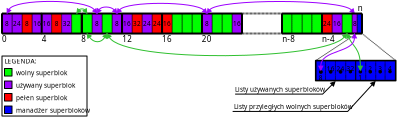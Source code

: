 <?xml version="1.0" encoding="UTF-8"?>
<dia:diagram xmlns:dia="http://www.lysator.liu.se/~alla/dia/">
  <dia:layer name="Tło" visible="true">
    <dia:object type="Standard - Line" version="0" id="O0">
      <dia:attribute name="obj_pos">
        <dia:point val="12.5,1"/>
      </dia:attribute>
      <dia:attribute name="obj_bb">
        <dia:rectangle val="12.45,0.95;14.55,1.05"/>
      </dia:attribute>
      <dia:attribute name="conn_endpoints">
        <dia:point val="12.5,1"/>
        <dia:point val="14.5,1"/>
      </dia:attribute>
      <dia:attribute name="numcp">
        <dia:int val="1"/>
      </dia:attribute>
      <dia:attribute name="line_style">
        <dia:enum val="4"/>
      </dia:attribute>
      <dia:attribute name="dashlength">
        <dia:real val="0.2"/>
      </dia:attribute>
      <dia:connections>
        <dia:connection handle="0" to="O32" connection="2"/>
        <dia:connection handle="1" to="O2" connection="0"/>
      </dia:connections>
    </dia:object>
    <dia:object type="Standard - Line" version="0" id="O1">
      <dia:attribute name="obj_pos">
        <dia:point val="12.5,2"/>
      </dia:attribute>
      <dia:attribute name="obj_bb">
        <dia:rectangle val="12.45,1.95;14.55,2.05"/>
      </dia:attribute>
      <dia:attribute name="conn_endpoints">
        <dia:point val="12.5,2"/>
        <dia:point val="14.5,2"/>
      </dia:attribute>
      <dia:attribute name="numcp">
        <dia:int val="1"/>
      </dia:attribute>
      <dia:attribute name="line_style">
        <dia:enum val="4"/>
      </dia:attribute>
      <dia:attribute name="dashlength">
        <dia:real val="0.2"/>
      </dia:attribute>
      <dia:connections>
        <dia:connection handle="0" to="O32" connection="7"/>
        <dia:connection handle="1" to="O2" connection="5"/>
      </dia:connections>
    </dia:object>
    <dia:group>
      <dia:object type="Standard - Box" version="0" id="O2">
        <dia:attribute name="obj_pos">
          <dia:point val="14.5,1"/>
        </dia:attribute>
        <dia:attribute name="obj_bb">
          <dia:rectangle val="14.49,0.99;15.01,2.01"/>
        </dia:attribute>
        <dia:attribute name="elem_corner">
          <dia:point val="14.5,1"/>
        </dia:attribute>
        <dia:attribute name="elem_width">
          <dia:real val="0.5"/>
        </dia:attribute>
        <dia:attribute name="elem_height">
          <dia:real val="1"/>
        </dia:attribute>
        <dia:attribute name="border_width">
          <dia:real val="0.02"/>
        </dia:attribute>
        <dia:attribute name="inner_color">
          <dia:color val="#00ff00"/>
        </dia:attribute>
        <dia:attribute name="show_background">
          <dia:boolean val="true"/>
        </dia:attribute>
        <dia:attribute name="line_style">
          <dia:enum val="4"/>
        </dia:attribute>
        <dia:attribute name="dashlength">
          <dia:real val="0.1"/>
        </dia:attribute>
        <dia:attribute name="corner_radius">
          <dia:real val="1.175e-38"/>
        </dia:attribute>
      </dia:object>
      <dia:object type="Standard - Box" version="0" id="O3">
        <dia:attribute name="obj_pos">
          <dia:point val="15.5,1"/>
        </dia:attribute>
        <dia:attribute name="obj_bb">
          <dia:rectangle val="15.49,0.99;16.01,2.01"/>
        </dia:attribute>
        <dia:attribute name="elem_corner">
          <dia:point val="15.5,1"/>
        </dia:attribute>
        <dia:attribute name="elem_width">
          <dia:real val="0.5"/>
        </dia:attribute>
        <dia:attribute name="elem_height">
          <dia:real val="1"/>
        </dia:attribute>
        <dia:attribute name="border_width">
          <dia:real val="0.02"/>
        </dia:attribute>
        <dia:attribute name="inner_color">
          <dia:color val="#00ff00"/>
        </dia:attribute>
        <dia:attribute name="show_background">
          <dia:boolean val="true"/>
        </dia:attribute>
        <dia:attribute name="line_style">
          <dia:enum val="4"/>
        </dia:attribute>
        <dia:attribute name="dashlength">
          <dia:real val="0.1"/>
        </dia:attribute>
        <dia:attribute name="corner_radius">
          <dia:real val="1.175e-38"/>
        </dia:attribute>
      </dia:object>
      <dia:object type="Standard - Box" version="0" id="O4">
        <dia:attribute name="obj_pos">
          <dia:point val="15,1"/>
        </dia:attribute>
        <dia:attribute name="obj_bb">
          <dia:rectangle val="14.99,0.99;15.51,2.01"/>
        </dia:attribute>
        <dia:attribute name="elem_corner">
          <dia:point val="15,1"/>
        </dia:attribute>
        <dia:attribute name="elem_width">
          <dia:real val="0.5"/>
        </dia:attribute>
        <dia:attribute name="elem_height">
          <dia:real val="1"/>
        </dia:attribute>
        <dia:attribute name="border_width">
          <dia:real val="0.02"/>
        </dia:attribute>
        <dia:attribute name="inner_color">
          <dia:color val="#00ff00"/>
        </dia:attribute>
        <dia:attribute name="show_background">
          <dia:boolean val="true"/>
        </dia:attribute>
        <dia:attribute name="line_style">
          <dia:enum val="4"/>
        </dia:attribute>
        <dia:attribute name="dashlength">
          <dia:real val="0.1"/>
        </dia:attribute>
        <dia:attribute name="corner_radius">
          <dia:real val="1.175e-38"/>
        </dia:attribute>
      </dia:object>
      <dia:object type="Standard - Box" version="0" id="O5">
        <dia:attribute name="obj_pos">
          <dia:point val="16,1"/>
        </dia:attribute>
        <dia:attribute name="obj_bb">
          <dia:rectangle val="15.99,0.99;16.51,2.01"/>
        </dia:attribute>
        <dia:attribute name="elem_corner">
          <dia:point val="16,1"/>
        </dia:attribute>
        <dia:attribute name="elem_width">
          <dia:real val="0.5"/>
        </dia:attribute>
        <dia:attribute name="elem_height">
          <dia:real val="1"/>
        </dia:attribute>
        <dia:attribute name="border_width">
          <dia:real val="0.02"/>
        </dia:attribute>
        <dia:attribute name="inner_color">
          <dia:color val="#00ff00"/>
        </dia:attribute>
        <dia:attribute name="show_background">
          <dia:boolean val="true"/>
        </dia:attribute>
        <dia:attribute name="line_style">
          <dia:enum val="4"/>
        </dia:attribute>
        <dia:attribute name="dashlength">
          <dia:real val="0.1"/>
        </dia:attribute>
        <dia:attribute name="corner_radius">
          <dia:real val="1.175e-38"/>
        </dia:attribute>
      </dia:object>
      <dia:object type="Standard - Line" version="0" id="O6">
        <dia:attribute name="obj_pos">
          <dia:point val="16.5,1"/>
        </dia:attribute>
        <dia:attribute name="obj_bb">
          <dia:rectangle val="16.45,0.95;16.55,2.05"/>
        </dia:attribute>
        <dia:attribute name="conn_endpoints">
          <dia:point val="16.5,1"/>
          <dia:point val="16.5,2"/>
        </dia:attribute>
        <dia:attribute name="numcp">
          <dia:int val="1"/>
        </dia:attribute>
        <dia:connections>
          <dia:connection handle="0" to="O5" connection="2"/>
          <dia:connection handle="1" to="O5" connection="7"/>
        </dia:connections>
      </dia:object>
      <dia:object type="Standard - Line" version="0" id="O7">
        <dia:attribute name="obj_pos">
          <dia:point val="14.5,1"/>
        </dia:attribute>
        <dia:attribute name="obj_bb">
          <dia:rectangle val="14.45,0.95;16.55,1.05"/>
        </dia:attribute>
        <dia:attribute name="conn_endpoints">
          <dia:point val="14.5,1"/>
          <dia:point val="16.5,1"/>
        </dia:attribute>
        <dia:attribute name="numcp">
          <dia:int val="1"/>
        </dia:attribute>
        <dia:connections>
          <dia:connection handle="0" to="O2" connection="0"/>
        </dia:connections>
      </dia:object>
      <dia:object type="Standard - Line" version="0" id="O8">
        <dia:attribute name="obj_pos">
          <dia:point val="14.5,2"/>
        </dia:attribute>
        <dia:attribute name="obj_bb">
          <dia:rectangle val="14.45,1.95;16.55,2.05"/>
        </dia:attribute>
        <dia:attribute name="conn_endpoints">
          <dia:point val="14.5,2"/>
          <dia:point val="16.5,2"/>
        </dia:attribute>
        <dia:attribute name="numcp">
          <dia:int val="1"/>
        </dia:attribute>
        <dia:connections>
          <dia:connection handle="0" to="O2" connection="5"/>
        </dia:connections>
      </dia:object>
      <dia:object type="Standard - Line" version="0" id="O9">
        <dia:attribute name="obj_pos">
          <dia:point val="14.5,1"/>
        </dia:attribute>
        <dia:attribute name="obj_bb">
          <dia:rectangle val="14.45,0.95;14.55,2.05"/>
        </dia:attribute>
        <dia:attribute name="conn_endpoints">
          <dia:point val="14.5,1"/>
          <dia:point val="14.5,2"/>
        </dia:attribute>
        <dia:attribute name="numcp">
          <dia:int val="1"/>
        </dia:attribute>
        <dia:connections>
          <dia:connection handle="0" to="O2" connection="0"/>
          <dia:connection handle="1" to="O2" connection="5"/>
        </dia:connections>
      </dia:object>
    </dia:group>
    <dia:group>
      <dia:object type="Standard - Box" version="0" id="O10">
        <dia:attribute name="obj_pos">
          <dia:point val="2,1"/>
        </dia:attribute>
        <dia:attribute name="obj_bb">
          <dia:rectangle val="1.99,0.99;2.51,2.01"/>
        </dia:attribute>
        <dia:attribute name="elem_corner">
          <dia:point val="2,1"/>
        </dia:attribute>
        <dia:attribute name="elem_width">
          <dia:real val="0.5"/>
        </dia:attribute>
        <dia:attribute name="elem_height">
          <dia:real val="1"/>
        </dia:attribute>
        <dia:attribute name="border_width">
          <dia:real val="0.02"/>
        </dia:attribute>
        <dia:attribute name="inner_color">
          <dia:color val="#9d00ff"/>
        </dia:attribute>
        <dia:attribute name="show_background">
          <dia:boolean val="true"/>
        </dia:attribute>
        <dia:attribute name="line_style">
          <dia:enum val="4"/>
        </dia:attribute>
        <dia:attribute name="dashlength">
          <dia:real val="0.1"/>
        </dia:attribute>
        <dia:attribute name="corner_radius">
          <dia:real val="1.175e-38"/>
        </dia:attribute>
      </dia:object>
      <dia:object type="Standard - Box" version="0" id="O11">
        <dia:attribute name="obj_pos">
          <dia:point val="1.5,1"/>
        </dia:attribute>
        <dia:attribute name="obj_bb">
          <dia:rectangle val="1.49,0.99;2.01,2.01"/>
        </dia:attribute>
        <dia:attribute name="elem_corner">
          <dia:point val="1.5,1"/>
        </dia:attribute>
        <dia:attribute name="elem_width">
          <dia:real val="0.5"/>
        </dia:attribute>
        <dia:attribute name="elem_height">
          <dia:real val="1"/>
        </dia:attribute>
        <dia:attribute name="border_width">
          <dia:real val="0.02"/>
        </dia:attribute>
        <dia:attribute name="inner_color">
          <dia:color val="#ff0000"/>
        </dia:attribute>
        <dia:attribute name="show_background">
          <dia:boolean val="true"/>
        </dia:attribute>
        <dia:attribute name="line_style">
          <dia:enum val="4"/>
        </dia:attribute>
        <dia:attribute name="dashlength">
          <dia:real val="0.1"/>
        </dia:attribute>
        <dia:attribute name="corner_radius">
          <dia:real val="1.175e-38"/>
        </dia:attribute>
      </dia:object>
      <dia:object type="Standard - Box" version="0" id="O12">
        <dia:attribute name="obj_pos">
          <dia:point val="1,1"/>
        </dia:attribute>
        <dia:attribute name="obj_bb">
          <dia:rectangle val="0.99,0.99;1.51,2.01"/>
        </dia:attribute>
        <dia:attribute name="elem_corner">
          <dia:point val="1,1"/>
        </dia:attribute>
        <dia:attribute name="elem_width">
          <dia:real val="0.5"/>
        </dia:attribute>
        <dia:attribute name="elem_height">
          <dia:real val="1"/>
        </dia:attribute>
        <dia:attribute name="border_width">
          <dia:real val="0.02"/>
        </dia:attribute>
        <dia:attribute name="inner_color">
          <dia:color val="#9d00ff"/>
        </dia:attribute>
        <dia:attribute name="show_background">
          <dia:boolean val="true"/>
        </dia:attribute>
        <dia:attribute name="line_style">
          <dia:enum val="4"/>
        </dia:attribute>
        <dia:attribute name="dashlength">
          <dia:real val="0.1"/>
        </dia:attribute>
        <dia:attribute name="corner_radius">
          <dia:real val="1.175e-38"/>
        </dia:attribute>
      </dia:object>
      <dia:object type="Standard - Box" version="0" id="O13">
        <dia:attribute name="obj_pos">
          <dia:point val="0.5,1"/>
        </dia:attribute>
        <dia:attribute name="obj_bb">
          <dia:rectangle val="0.49,0.99;1.01,2.01"/>
        </dia:attribute>
        <dia:attribute name="elem_corner">
          <dia:point val="0.5,1"/>
        </dia:attribute>
        <dia:attribute name="elem_width">
          <dia:real val="0.5"/>
        </dia:attribute>
        <dia:attribute name="elem_height">
          <dia:real val="1"/>
        </dia:attribute>
        <dia:attribute name="border_width">
          <dia:real val="0.02"/>
        </dia:attribute>
        <dia:attribute name="inner_color">
          <dia:color val="#9d00ff"/>
        </dia:attribute>
        <dia:attribute name="show_background">
          <dia:boolean val="true"/>
        </dia:attribute>
        <dia:attribute name="line_style">
          <dia:enum val="4"/>
        </dia:attribute>
        <dia:attribute name="dashlength">
          <dia:real val="0.1"/>
        </dia:attribute>
        <dia:attribute name="corner_radius">
          <dia:real val="1.175e-38"/>
        </dia:attribute>
      </dia:object>
      <dia:object type="Standard - Line" version="0" id="O14">
        <dia:attribute name="obj_pos">
          <dia:point val="0.5,1"/>
        </dia:attribute>
        <dia:attribute name="obj_bb">
          <dia:rectangle val="0.45,0.95;2.55,1.05"/>
        </dia:attribute>
        <dia:attribute name="conn_endpoints">
          <dia:point val="0.5,1"/>
          <dia:point val="2.5,1"/>
        </dia:attribute>
        <dia:attribute name="numcp">
          <dia:int val="1"/>
        </dia:attribute>
        <dia:connections>
          <dia:connection handle="0" to="O13" connection="0"/>
          <dia:connection handle="1" to="O10" connection="2"/>
        </dia:connections>
      </dia:object>
      <dia:object type="Standard - Line" version="0" id="O15">
        <dia:attribute name="obj_pos">
          <dia:point val="0.5,2"/>
        </dia:attribute>
        <dia:attribute name="obj_bb">
          <dia:rectangle val="0.45,1.95;2.55,2.05"/>
        </dia:attribute>
        <dia:attribute name="conn_endpoints">
          <dia:point val="0.5,2"/>
          <dia:point val="2.5,2"/>
        </dia:attribute>
        <dia:attribute name="numcp">
          <dia:int val="1"/>
        </dia:attribute>
        <dia:connections>
          <dia:connection handle="0" to="O13" connection="5"/>
          <dia:connection handle="1" to="O10" connection="7"/>
        </dia:connections>
      </dia:object>
      <dia:object type="Standard - Line" version="0" id="O16">
        <dia:attribute name="obj_pos">
          <dia:point val="2.5,1"/>
        </dia:attribute>
        <dia:attribute name="obj_bb">
          <dia:rectangle val="2.45,0.95;2.55,2.05"/>
        </dia:attribute>
        <dia:attribute name="conn_endpoints">
          <dia:point val="2.5,1"/>
          <dia:point val="2.5,2"/>
        </dia:attribute>
        <dia:attribute name="numcp">
          <dia:int val="1"/>
        </dia:attribute>
        <dia:connections>
          <dia:connection handle="0" to="O10" connection="2"/>
          <dia:connection handle="1" to="O10" connection="7"/>
        </dia:connections>
      </dia:object>
      <dia:object type="Standard - Line" version="0" id="O17">
        <dia:attribute name="obj_pos">
          <dia:point val="0.5,1"/>
        </dia:attribute>
        <dia:attribute name="obj_bb">
          <dia:rectangle val="0.45,0.95;0.55,2.05"/>
        </dia:attribute>
        <dia:attribute name="conn_endpoints">
          <dia:point val="0.5,1"/>
          <dia:point val="0.5,2"/>
        </dia:attribute>
        <dia:attribute name="numcp">
          <dia:int val="1"/>
        </dia:attribute>
        <dia:connections>
          <dia:connection handle="0" to="O13" connection="0"/>
          <dia:connection handle="1" to="O13" connection="5"/>
        </dia:connections>
      </dia:object>
      <dia:object type="Standard - Text" version="1" id="O18">
        <dia:attribute name="obj_pos">
          <dia:point val="2.25,1.5"/>
        </dia:attribute>
        <dia:attribute name="obj_bb">
          <dia:rectangle val="2.065,1.265;2.435,1.735"/>
        </dia:attribute>
        <dia:attribute name="text">
          <dia:composite type="text">
            <dia:attribute name="string">
              <dia:string>#16#</dia:string>
            </dia:attribute>
            <dia:attribute name="font">
              <dia:font family="sans" style="0" name="Helvetica"/>
            </dia:attribute>
            <dia:attribute name="height">
              <dia:real val="0.4"/>
            </dia:attribute>
            <dia:attribute name="pos">
              <dia:point val="2.25,1.538"/>
            </dia:attribute>
            <dia:attribute name="color">
              <dia:color val="#000000"/>
            </dia:attribute>
            <dia:attribute name="alignment">
              <dia:enum val="1"/>
            </dia:attribute>
          </dia:composite>
        </dia:attribute>
        <dia:attribute name="valign">
          <dia:enum val="2"/>
        </dia:attribute>
        <dia:connections>
          <dia:connection handle="0" to="O10" connection="8"/>
        </dia:connections>
      </dia:object>
      <dia:object type="Standard - Text" version="1" id="O19">
        <dia:attribute name="obj_pos">
          <dia:point val="1.75,1.5"/>
        </dia:attribute>
        <dia:attribute name="obj_bb">
          <dia:rectangle val="1.657,1.265;1.843,1.735"/>
        </dia:attribute>
        <dia:attribute name="text">
          <dia:composite type="text">
            <dia:attribute name="string">
              <dia:string>#8#</dia:string>
            </dia:attribute>
            <dia:attribute name="font">
              <dia:font family="sans" style="0" name="Helvetica"/>
            </dia:attribute>
            <dia:attribute name="height">
              <dia:real val="0.4"/>
            </dia:attribute>
            <dia:attribute name="pos">
              <dia:point val="1.75,1.538"/>
            </dia:attribute>
            <dia:attribute name="color">
              <dia:color val="#000000"/>
            </dia:attribute>
            <dia:attribute name="alignment">
              <dia:enum val="1"/>
            </dia:attribute>
          </dia:composite>
        </dia:attribute>
        <dia:attribute name="valign">
          <dia:enum val="2"/>
        </dia:attribute>
        <dia:connections>
          <dia:connection handle="0" to="O11" connection="8"/>
        </dia:connections>
      </dia:object>
      <dia:object type="Standard - Text" version="1" id="O20">
        <dia:attribute name="obj_pos">
          <dia:point val="1.25,1.5"/>
        </dia:attribute>
        <dia:attribute name="obj_bb">
          <dia:rectangle val="1.065,1.265;1.435,1.735"/>
        </dia:attribute>
        <dia:attribute name="text">
          <dia:composite type="text">
            <dia:attribute name="string">
              <dia:string>#24#</dia:string>
            </dia:attribute>
            <dia:attribute name="font">
              <dia:font family="sans" style="0" name="Helvetica"/>
            </dia:attribute>
            <dia:attribute name="height">
              <dia:real val="0.4"/>
            </dia:attribute>
            <dia:attribute name="pos">
              <dia:point val="1.25,1.538"/>
            </dia:attribute>
            <dia:attribute name="color">
              <dia:color val="#000000"/>
            </dia:attribute>
            <dia:attribute name="alignment">
              <dia:enum val="1"/>
            </dia:attribute>
          </dia:composite>
        </dia:attribute>
        <dia:attribute name="valign">
          <dia:enum val="2"/>
        </dia:attribute>
        <dia:connections>
          <dia:connection handle="0" to="O12" connection="8"/>
        </dia:connections>
      </dia:object>
      <dia:object type="Standard - Text" version="1" id="O21">
        <dia:attribute name="obj_pos">
          <dia:point val="0.75,1.5"/>
        </dia:attribute>
        <dia:attribute name="obj_bb">
          <dia:rectangle val="0.657,1.265;0.843,1.735"/>
        </dia:attribute>
        <dia:attribute name="text">
          <dia:composite type="text">
            <dia:attribute name="string">
              <dia:string>#8#</dia:string>
            </dia:attribute>
            <dia:attribute name="font">
              <dia:font family="sans" style="0" name="Helvetica"/>
            </dia:attribute>
            <dia:attribute name="height">
              <dia:real val="0.4"/>
            </dia:attribute>
            <dia:attribute name="pos">
              <dia:point val="0.75,1.538"/>
            </dia:attribute>
            <dia:attribute name="color">
              <dia:color val="#000000"/>
            </dia:attribute>
            <dia:attribute name="alignment">
              <dia:enum val="1"/>
            </dia:attribute>
          </dia:composite>
        </dia:attribute>
        <dia:attribute name="valign">
          <dia:enum val="2"/>
        </dia:attribute>
        <dia:connections>
          <dia:connection handle="0" to="O13" connection="8"/>
        </dia:connections>
      </dia:object>
    </dia:group>
    <dia:group>
      <dia:object type="Standard - Box" version="0" id="O22">
        <dia:attribute name="obj_pos">
          <dia:point val="6,1"/>
        </dia:attribute>
        <dia:attribute name="obj_bb">
          <dia:rectangle val="5.99,0.99;6.51,2.01"/>
        </dia:attribute>
        <dia:attribute name="elem_corner">
          <dia:point val="6,1"/>
        </dia:attribute>
        <dia:attribute name="elem_width">
          <dia:real val="0.5"/>
        </dia:attribute>
        <dia:attribute name="elem_height">
          <dia:real val="1"/>
        </dia:attribute>
        <dia:attribute name="border_width">
          <dia:real val="0.02"/>
        </dia:attribute>
        <dia:attribute name="inner_color">
          <dia:color val="#9d00ff"/>
        </dia:attribute>
        <dia:attribute name="show_background">
          <dia:boolean val="true"/>
        </dia:attribute>
        <dia:attribute name="line_style">
          <dia:enum val="4"/>
        </dia:attribute>
        <dia:attribute name="dashlength">
          <dia:real val="0.1"/>
        </dia:attribute>
        <dia:attribute name="corner_radius">
          <dia:real val="1.175e-38"/>
        </dia:attribute>
      </dia:object>
      <dia:object type="Standard - Box" version="0" id="O23">
        <dia:attribute name="obj_pos">
          <dia:point val="5.5,1"/>
        </dia:attribute>
        <dia:attribute name="obj_bb">
          <dia:rectangle val="5.49,0.99;6.01,2.01"/>
        </dia:attribute>
        <dia:attribute name="elem_corner">
          <dia:point val="5.5,1"/>
        </dia:attribute>
        <dia:attribute name="elem_width">
          <dia:real val="0.5"/>
        </dia:attribute>
        <dia:attribute name="elem_height">
          <dia:real val="1"/>
        </dia:attribute>
        <dia:attribute name="border_width">
          <dia:real val="0.02"/>
        </dia:attribute>
        <dia:attribute name="inner_color">
          <dia:color val="#00ff00"/>
        </dia:attribute>
        <dia:attribute name="show_background">
          <dia:boolean val="true"/>
        </dia:attribute>
        <dia:attribute name="line_style">
          <dia:enum val="4"/>
        </dia:attribute>
        <dia:attribute name="dashlength">
          <dia:real val="0.1"/>
        </dia:attribute>
        <dia:attribute name="corner_radius">
          <dia:real val="1.175e-38"/>
        </dia:attribute>
      </dia:object>
      <dia:object type="Standard - Box" version="0" id="O24">
        <dia:attribute name="obj_pos">
          <dia:point val="5,1"/>
        </dia:attribute>
        <dia:attribute name="obj_bb">
          <dia:rectangle val="4.99,0.99;5.51,2.01"/>
        </dia:attribute>
        <dia:attribute name="elem_corner">
          <dia:point val="5,1"/>
        </dia:attribute>
        <dia:attribute name="elem_width">
          <dia:real val="0.5"/>
        </dia:attribute>
        <dia:attribute name="elem_height">
          <dia:real val="1"/>
        </dia:attribute>
        <dia:attribute name="border_width">
          <dia:real val="0.02"/>
        </dia:attribute>
        <dia:attribute name="inner_color">
          <dia:color val="#9d00ff"/>
        </dia:attribute>
        <dia:attribute name="show_background">
          <dia:boolean val="true"/>
        </dia:attribute>
        <dia:attribute name="line_style">
          <dia:enum val="4"/>
        </dia:attribute>
        <dia:attribute name="dashlength">
          <dia:real val="0.1"/>
        </dia:attribute>
        <dia:attribute name="corner_radius">
          <dia:real val="1.175e-38"/>
        </dia:attribute>
      </dia:object>
      <dia:object type="Standard - Box" version="0" id="O25">
        <dia:attribute name="obj_pos">
          <dia:point val="4.5,1"/>
        </dia:attribute>
        <dia:attribute name="obj_bb">
          <dia:rectangle val="4.49,0.99;5.01,2.01"/>
        </dia:attribute>
        <dia:attribute name="elem_corner">
          <dia:point val="4.5,1"/>
        </dia:attribute>
        <dia:attribute name="elem_width">
          <dia:real val="0.5"/>
        </dia:attribute>
        <dia:attribute name="elem_height">
          <dia:real val="1"/>
        </dia:attribute>
        <dia:attribute name="border_width">
          <dia:real val="0.02"/>
        </dia:attribute>
        <dia:attribute name="inner_color">
          <dia:color val="#00ff00"/>
        </dia:attribute>
        <dia:attribute name="show_background">
          <dia:boolean val="true"/>
        </dia:attribute>
        <dia:attribute name="line_style">
          <dia:enum val="4"/>
        </dia:attribute>
        <dia:attribute name="dashlength">
          <dia:real val="0.1"/>
        </dia:attribute>
        <dia:attribute name="corner_radius">
          <dia:real val="1.175e-38"/>
        </dia:attribute>
      </dia:object>
      <dia:object type="Standard - Line" version="0" id="O26">
        <dia:attribute name="obj_pos">
          <dia:point val="4.5,1"/>
        </dia:attribute>
        <dia:attribute name="obj_bb">
          <dia:rectangle val="4.45,0.95;6.55,1.05"/>
        </dia:attribute>
        <dia:attribute name="conn_endpoints">
          <dia:point val="4.5,1"/>
          <dia:point val="6.5,1"/>
        </dia:attribute>
        <dia:attribute name="numcp">
          <dia:int val="1"/>
        </dia:attribute>
        <dia:connections>
          <dia:connection handle="0" to="O25" connection="0"/>
          <dia:connection handle="1" to="O22" connection="2"/>
        </dia:connections>
      </dia:object>
      <dia:object type="Standard - Line" version="0" id="O27">
        <dia:attribute name="obj_pos">
          <dia:point val="4.5,2"/>
        </dia:attribute>
        <dia:attribute name="obj_bb">
          <dia:rectangle val="4.45,1.95;6.55,2.05"/>
        </dia:attribute>
        <dia:attribute name="conn_endpoints">
          <dia:point val="4.5,2"/>
          <dia:point val="6.5,2"/>
        </dia:attribute>
        <dia:attribute name="numcp">
          <dia:int val="1"/>
        </dia:attribute>
        <dia:connections>
          <dia:connection handle="0" to="O25" connection="5"/>
          <dia:connection handle="1" to="O22" connection="7"/>
        </dia:connections>
      </dia:object>
      <dia:object type="Standard - Line" version="0" id="O28">
        <dia:attribute name="obj_pos">
          <dia:point val="6.5,1"/>
        </dia:attribute>
        <dia:attribute name="obj_bb">
          <dia:rectangle val="6.45,0.95;6.55,2.05"/>
        </dia:attribute>
        <dia:attribute name="conn_endpoints">
          <dia:point val="6.5,1"/>
          <dia:point val="6.5,2"/>
        </dia:attribute>
        <dia:attribute name="numcp">
          <dia:int val="1"/>
        </dia:attribute>
        <dia:connections>
          <dia:connection handle="0" to="O22" connection="2"/>
          <dia:connection handle="1" to="O22" connection="7"/>
        </dia:connections>
      </dia:object>
      <dia:object type="Standard - Line" version="0" id="O29">
        <dia:attribute name="obj_pos">
          <dia:point val="4.5,1"/>
        </dia:attribute>
        <dia:attribute name="obj_bb">
          <dia:rectangle val="4.45,0.95;4.55,2.05"/>
        </dia:attribute>
        <dia:attribute name="conn_endpoints">
          <dia:point val="4.5,1"/>
          <dia:point val="4.5,2"/>
        </dia:attribute>
        <dia:attribute name="numcp">
          <dia:int val="1"/>
        </dia:attribute>
        <dia:connections>
          <dia:connection handle="0" to="O25" connection="0"/>
          <dia:connection handle="1" to="O25" connection="5"/>
        </dia:connections>
      </dia:object>
      <dia:object type="Standard - Text" version="1" id="O30">
        <dia:attribute name="obj_pos">
          <dia:point val="5.25,1.5"/>
        </dia:attribute>
        <dia:attribute name="obj_bb">
          <dia:rectangle val="5.157,1.265;5.343,1.735"/>
        </dia:attribute>
        <dia:attribute name="text">
          <dia:composite type="text">
            <dia:attribute name="string">
              <dia:string>#8#</dia:string>
            </dia:attribute>
            <dia:attribute name="font">
              <dia:font family="sans" style="0" name="Helvetica"/>
            </dia:attribute>
            <dia:attribute name="height">
              <dia:real val="0.4"/>
            </dia:attribute>
            <dia:attribute name="pos">
              <dia:point val="5.25,1.538"/>
            </dia:attribute>
            <dia:attribute name="color">
              <dia:color val="#000000"/>
            </dia:attribute>
            <dia:attribute name="alignment">
              <dia:enum val="1"/>
            </dia:attribute>
          </dia:composite>
        </dia:attribute>
        <dia:attribute name="valign">
          <dia:enum val="2"/>
        </dia:attribute>
        <dia:connections>
          <dia:connection handle="0" to="O24" connection="8"/>
        </dia:connections>
      </dia:object>
      <dia:object type="Standard - Text" version="1" id="O31">
        <dia:attribute name="obj_pos">
          <dia:point val="6.25,1.5"/>
        </dia:attribute>
        <dia:attribute name="obj_bb">
          <dia:rectangle val="6.157,1.265;6.343,1.735"/>
        </dia:attribute>
        <dia:attribute name="text">
          <dia:composite type="text">
            <dia:attribute name="string">
              <dia:string>#8#</dia:string>
            </dia:attribute>
            <dia:attribute name="font">
              <dia:font family="sans" style="0" name="Helvetica"/>
            </dia:attribute>
            <dia:attribute name="height">
              <dia:real val="0.4"/>
            </dia:attribute>
            <dia:attribute name="pos">
              <dia:point val="6.25,1.538"/>
            </dia:attribute>
            <dia:attribute name="color">
              <dia:color val="#000000"/>
            </dia:attribute>
            <dia:attribute name="alignment">
              <dia:enum val="1"/>
            </dia:attribute>
          </dia:composite>
        </dia:attribute>
        <dia:attribute name="valign">
          <dia:enum val="2"/>
        </dia:attribute>
        <dia:connections>
          <dia:connection handle="0" to="O22" connection="8"/>
        </dia:connections>
      </dia:object>
    </dia:group>
    <dia:group>
      <dia:object type="Standard - Box" version="0" id="O32">
        <dia:attribute name="obj_pos">
          <dia:point val="12,1"/>
        </dia:attribute>
        <dia:attribute name="obj_bb">
          <dia:rectangle val="11.99,0.99;12.51,2.01"/>
        </dia:attribute>
        <dia:attribute name="elem_corner">
          <dia:point val="12,1"/>
        </dia:attribute>
        <dia:attribute name="elem_width">
          <dia:real val="0.5"/>
        </dia:attribute>
        <dia:attribute name="elem_height">
          <dia:real val="1"/>
        </dia:attribute>
        <dia:attribute name="border_width">
          <dia:real val="0.02"/>
        </dia:attribute>
        <dia:attribute name="inner_color">
          <dia:color val="#9d00ff"/>
        </dia:attribute>
        <dia:attribute name="show_background">
          <dia:boolean val="true"/>
        </dia:attribute>
        <dia:attribute name="line_style">
          <dia:enum val="4"/>
        </dia:attribute>
        <dia:attribute name="dashlength">
          <dia:real val="0.1"/>
        </dia:attribute>
        <dia:attribute name="corner_radius">
          <dia:real val="1.175e-38"/>
        </dia:attribute>
      </dia:object>
      <dia:object type="Standard - Box" version="0" id="O33">
        <dia:attribute name="obj_pos">
          <dia:point val="11.5,1"/>
        </dia:attribute>
        <dia:attribute name="obj_bb">
          <dia:rectangle val="11.49,0.99;12.01,2.01"/>
        </dia:attribute>
        <dia:attribute name="elem_corner">
          <dia:point val="11.5,1"/>
        </dia:attribute>
        <dia:attribute name="elem_width">
          <dia:real val="0.5"/>
        </dia:attribute>
        <dia:attribute name="elem_height">
          <dia:real val="1"/>
        </dia:attribute>
        <dia:attribute name="border_width">
          <dia:real val="0.02"/>
        </dia:attribute>
        <dia:attribute name="inner_color">
          <dia:color val="#00ff00"/>
        </dia:attribute>
        <dia:attribute name="show_background">
          <dia:boolean val="true"/>
        </dia:attribute>
        <dia:attribute name="line_style">
          <dia:enum val="4"/>
        </dia:attribute>
        <dia:attribute name="dashlength">
          <dia:real val="0.1"/>
        </dia:attribute>
        <dia:attribute name="corner_radius">
          <dia:real val="1.175e-38"/>
        </dia:attribute>
      </dia:object>
      <dia:object type="Standard - Box" version="0" id="O34">
        <dia:attribute name="obj_pos">
          <dia:point val="11,1"/>
        </dia:attribute>
        <dia:attribute name="obj_bb">
          <dia:rectangle val="10.99,0.99;11.51,2.01"/>
        </dia:attribute>
        <dia:attribute name="elem_corner">
          <dia:point val="11,1"/>
        </dia:attribute>
        <dia:attribute name="elem_width">
          <dia:real val="0.5"/>
        </dia:attribute>
        <dia:attribute name="elem_height">
          <dia:real val="1"/>
        </dia:attribute>
        <dia:attribute name="border_width">
          <dia:real val="0.02"/>
        </dia:attribute>
        <dia:attribute name="inner_color">
          <dia:color val="#00ff00"/>
        </dia:attribute>
        <dia:attribute name="show_background">
          <dia:boolean val="true"/>
        </dia:attribute>
        <dia:attribute name="line_style">
          <dia:enum val="4"/>
        </dia:attribute>
        <dia:attribute name="dashlength">
          <dia:real val="0.1"/>
        </dia:attribute>
        <dia:attribute name="corner_radius">
          <dia:real val="1.175e-38"/>
        </dia:attribute>
      </dia:object>
      <dia:object type="Standard - Box" version="0" id="O35">
        <dia:attribute name="obj_pos">
          <dia:point val="10.5,1"/>
        </dia:attribute>
        <dia:attribute name="obj_bb">
          <dia:rectangle val="10.49,0.99;11.01,2.01"/>
        </dia:attribute>
        <dia:attribute name="elem_corner">
          <dia:point val="10.5,1"/>
        </dia:attribute>
        <dia:attribute name="elem_width">
          <dia:real val="0.5"/>
        </dia:attribute>
        <dia:attribute name="elem_height">
          <dia:real val="1"/>
        </dia:attribute>
        <dia:attribute name="border_width">
          <dia:real val="0.02"/>
        </dia:attribute>
        <dia:attribute name="inner_color">
          <dia:color val="#9d00ff"/>
        </dia:attribute>
        <dia:attribute name="show_background">
          <dia:boolean val="true"/>
        </dia:attribute>
        <dia:attribute name="line_style">
          <dia:enum val="4"/>
        </dia:attribute>
        <dia:attribute name="dashlength">
          <dia:real val="0.1"/>
        </dia:attribute>
        <dia:attribute name="corner_radius">
          <dia:real val="1.175e-38"/>
        </dia:attribute>
      </dia:object>
      <dia:object type="Standard - Line" version="0" id="O36">
        <dia:attribute name="obj_pos">
          <dia:point val="10.5,1"/>
        </dia:attribute>
        <dia:attribute name="obj_bb">
          <dia:rectangle val="10.45,0.95;12.55,1.05"/>
        </dia:attribute>
        <dia:attribute name="conn_endpoints">
          <dia:point val="10.5,1"/>
          <dia:point val="12.5,1"/>
        </dia:attribute>
        <dia:attribute name="numcp">
          <dia:int val="1"/>
        </dia:attribute>
        <dia:connections>
          <dia:connection handle="0" to="O35" connection="0"/>
          <dia:connection handle="1" to="O32" connection="2"/>
        </dia:connections>
      </dia:object>
      <dia:object type="Standard - Line" version="0" id="O37">
        <dia:attribute name="obj_pos">
          <dia:point val="10.5,2"/>
        </dia:attribute>
        <dia:attribute name="obj_bb">
          <dia:rectangle val="10.45,1.95;12.55,2.05"/>
        </dia:attribute>
        <dia:attribute name="conn_endpoints">
          <dia:point val="10.5,2"/>
          <dia:point val="12.5,2"/>
        </dia:attribute>
        <dia:attribute name="numcp">
          <dia:int val="1"/>
        </dia:attribute>
        <dia:connections>
          <dia:connection handle="0" to="O35" connection="5"/>
          <dia:connection handle="1" to="O32" connection="7"/>
        </dia:connections>
      </dia:object>
      <dia:object type="Standard - Line" version="0" id="O38">
        <dia:attribute name="obj_pos">
          <dia:point val="12.5,1"/>
        </dia:attribute>
        <dia:attribute name="obj_bb">
          <dia:rectangle val="12.45,0.95;12.55,2.05"/>
        </dia:attribute>
        <dia:attribute name="conn_endpoints">
          <dia:point val="12.5,1"/>
          <dia:point val="12.5,2"/>
        </dia:attribute>
        <dia:attribute name="numcp">
          <dia:int val="1"/>
        </dia:attribute>
        <dia:connections>
          <dia:connection handle="0" to="O32" connection="2"/>
          <dia:connection handle="1" to="O32" connection="7"/>
        </dia:connections>
      </dia:object>
      <dia:object type="Standard - Line" version="0" id="O39">
        <dia:attribute name="obj_pos">
          <dia:point val="10.5,1"/>
        </dia:attribute>
        <dia:attribute name="obj_bb">
          <dia:rectangle val="10.45,0.95;10.55,2.05"/>
        </dia:attribute>
        <dia:attribute name="conn_endpoints">
          <dia:point val="10.5,1"/>
          <dia:point val="10.5,2"/>
        </dia:attribute>
        <dia:attribute name="numcp">
          <dia:int val="1"/>
        </dia:attribute>
        <dia:connections>
          <dia:connection handle="0" to="O35" connection="0"/>
          <dia:connection handle="1" to="O35" connection="5"/>
        </dia:connections>
      </dia:object>
      <dia:object type="Standard - Text" version="1" id="O40">
        <dia:attribute name="obj_pos">
          <dia:point val="10.75,1.5"/>
        </dia:attribute>
        <dia:attribute name="obj_bb">
          <dia:rectangle val="10.658,1.265;10.842,1.735"/>
        </dia:attribute>
        <dia:attribute name="text">
          <dia:composite type="text">
            <dia:attribute name="string">
              <dia:string>#8#</dia:string>
            </dia:attribute>
            <dia:attribute name="font">
              <dia:font family="sans" style="0" name="Helvetica"/>
            </dia:attribute>
            <dia:attribute name="height">
              <dia:real val="0.4"/>
            </dia:attribute>
            <dia:attribute name="pos">
              <dia:point val="10.75,1.538"/>
            </dia:attribute>
            <dia:attribute name="color">
              <dia:color val="#000000"/>
            </dia:attribute>
            <dia:attribute name="alignment">
              <dia:enum val="1"/>
            </dia:attribute>
          </dia:composite>
        </dia:attribute>
        <dia:attribute name="valign">
          <dia:enum val="2"/>
        </dia:attribute>
        <dia:connections>
          <dia:connection handle="0" to="O35" connection="8"/>
        </dia:connections>
      </dia:object>
      <dia:object type="Standard - Text" version="1" id="O41">
        <dia:attribute name="obj_pos">
          <dia:point val="12.25,1.5"/>
        </dia:attribute>
        <dia:attribute name="obj_bb">
          <dia:rectangle val="12.065,1.265;12.435,1.735"/>
        </dia:attribute>
        <dia:attribute name="text">
          <dia:composite type="text">
            <dia:attribute name="string">
              <dia:string>#16#</dia:string>
            </dia:attribute>
            <dia:attribute name="font">
              <dia:font family="sans" style="0" name="Helvetica"/>
            </dia:attribute>
            <dia:attribute name="height">
              <dia:real val="0.4"/>
            </dia:attribute>
            <dia:attribute name="pos">
              <dia:point val="12.25,1.538"/>
            </dia:attribute>
            <dia:attribute name="color">
              <dia:color val="#000000"/>
            </dia:attribute>
            <dia:attribute name="alignment">
              <dia:enum val="1"/>
            </dia:attribute>
          </dia:composite>
        </dia:attribute>
        <dia:attribute name="valign">
          <dia:enum val="2"/>
        </dia:attribute>
        <dia:connections>
          <dia:connection handle="0" to="O32" connection="8"/>
        </dia:connections>
      </dia:object>
    </dia:group>
    <dia:object type="Standard - Text" version="1" id="O42">
      <dia:attribute name="obj_pos">
        <dia:point val="0.5,2.426"/>
      </dia:attribute>
      <dia:attribute name="obj_bb">
        <dia:rectangle val="0.5,2.086;0.733,2.674"/>
      </dia:attribute>
      <dia:attribute name="text">
        <dia:composite type="text">
          <dia:attribute name="string">
            <dia:string>#0#</dia:string>
          </dia:attribute>
          <dia:attribute name="font">
            <dia:font family="sans" style="0" name="Helvetica"/>
          </dia:attribute>
          <dia:attribute name="height">
            <dia:real val="0.5"/>
          </dia:attribute>
          <dia:attribute name="pos">
            <dia:point val="0.5,2.426"/>
          </dia:attribute>
          <dia:attribute name="color">
            <dia:color val="#000000"/>
          </dia:attribute>
          <dia:attribute name="alignment">
            <dia:enum val="0"/>
          </dia:attribute>
        </dia:composite>
      </dia:attribute>
      <dia:attribute name="valign">
        <dia:enum val="3"/>
      </dia:attribute>
    </dia:object>
    <dia:object type="Standard - Text" version="1" id="O43">
      <dia:attribute name="obj_pos">
        <dia:point val="2.484,2.426"/>
      </dia:attribute>
      <dia:attribute name="obj_bb">
        <dia:rectangle val="2.484,2.086;2.716,2.674"/>
      </dia:attribute>
      <dia:attribute name="text">
        <dia:composite type="text">
          <dia:attribute name="string">
            <dia:string>#4#</dia:string>
          </dia:attribute>
          <dia:attribute name="font">
            <dia:font family="sans" style="0" name="Helvetica"/>
          </dia:attribute>
          <dia:attribute name="height">
            <dia:real val="0.5"/>
          </dia:attribute>
          <dia:attribute name="pos">
            <dia:point val="2.484,2.426"/>
          </dia:attribute>
          <dia:attribute name="color">
            <dia:color val="#000000"/>
          </dia:attribute>
          <dia:attribute name="alignment">
            <dia:enum val="0"/>
          </dia:attribute>
        </dia:composite>
      </dia:attribute>
      <dia:attribute name="valign">
        <dia:enum val="3"/>
      </dia:attribute>
    </dia:object>
    <dia:object type="Standard - Text" version="1" id="O44">
      <dia:attribute name="obj_pos">
        <dia:point val="4.468,2.426"/>
      </dia:attribute>
      <dia:attribute name="obj_bb">
        <dia:rectangle val="4.468,2.086;4.7,2.674"/>
      </dia:attribute>
      <dia:attribute name="text">
        <dia:composite type="text">
          <dia:attribute name="string">
            <dia:string>#8#</dia:string>
          </dia:attribute>
          <dia:attribute name="font">
            <dia:font family="sans" style="0" name="Helvetica"/>
          </dia:attribute>
          <dia:attribute name="height">
            <dia:real val="0.5"/>
          </dia:attribute>
          <dia:attribute name="pos">
            <dia:point val="4.468,2.426"/>
          </dia:attribute>
          <dia:attribute name="color">
            <dia:color val="#000000"/>
          </dia:attribute>
          <dia:attribute name="alignment">
            <dia:enum val="0"/>
          </dia:attribute>
        </dia:composite>
      </dia:attribute>
      <dia:attribute name="valign">
        <dia:enum val="3"/>
      </dia:attribute>
    </dia:object>
    <dia:object type="Standard - Text" version="1" id="O45">
      <dia:attribute name="obj_pos">
        <dia:point val="6.514,2.426"/>
      </dia:attribute>
      <dia:attribute name="obj_bb">
        <dia:rectangle val="6.514,2.086;6.979,2.674"/>
      </dia:attribute>
      <dia:attribute name="text">
        <dia:composite type="text">
          <dia:attribute name="string">
            <dia:string>#12#</dia:string>
          </dia:attribute>
          <dia:attribute name="font">
            <dia:font family="sans" style="0" name="Helvetica"/>
          </dia:attribute>
          <dia:attribute name="height">
            <dia:real val="0.5"/>
          </dia:attribute>
          <dia:attribute name="pos">
            <dia:point val="6.514,2.426"/>
          </dia:attribute>
          <dia:attribute name="color">
            <dia:color val="#000000"/>
          </dia:attribute>
          <dia:attribute name="alignment">
            <dia:enum val="0"/>
          </dia:attribute>
        </dia:composite>
      </dia:attribute>
      <dia:attribute name="valign">
        <dia:enum val="3"/>
      </dia:attribute>
    </dia:object>
    <dia:object type="Standard - Text" version="1" id="O46">
      <dia:attribute name="obj_pos">
        <dia:point val="8.498,2.426"/>
      </dia:attribute>
      <dia:attribute name="obj_bb">
        <dia:rectangle val="8.498,2.086;8.963,2.674"/>
      </dia:attribute>
      <dia:attribute name="text">
        <dia:composite type="text">
          <dia:attribute name="string">
            <dia:string>#16#</dia:string>
          </dia:attribute>
          <dia:attribute name="font">
            <dia:font family="sans" style="0" name="Helvetica"/>
          </dia:attribute>
          <dia:attribute name="height">
            <dia:real val="0.5"/>
          </dia:attribute>
          <dia:attribute name="pos">
            <dia:point val="8.498,2.426"/>
          </dia:attribute>
          <dia:attribute name="color">
            <dia:color val="#000000"/>
          </dia:attribute>
          <dia:attribute name="alignment">
            <dia:enum val="0"/>
          </dia:attribute>
        </dia:composite>
      </dia:attribute>
      <dia:attribute name="valign">
        <dia:enum val="3"/>
      </dia:attribute>
    </dia:object>
    <dia:object type="Standard - Text" version="1" id="O47">
      <dia:attribute name="obj_pos">
        <dia:point val="10.482,2.426"/>
      </dia:attribute>
      <dia:attribute name="obj_bb">
        <dia:rectangle val="10.482,2.086;10.947,2.674"/>
      </dia:attribute>
      <dia:attribute name="text">
        <dia:composite type="text">
          <dia:attribute name="string">
            <dia:string>#20#</dia:string>
          </dia:attribute>
          <dia:attribute name="font">
            <dia:font family="sans" style="0" name="Helvetica"/>
          </dia:attribute>
          <dia:attribute name="height">
            <dia:real val="0.5"/>
          </dia:attribute>
          <dia:attribute name="pos">
            <dia:point val="10.482,2.426"/>
          </dia:attribute>
          <dia:attribute name="color">
            <dia:color val="#000000"/>
          </dia:attribute>
          <dia:attribute name="alignment">
            <dia:enum val="0"/>
          </dia:attribute>
        </dia:composite>
      </dia:attribute>
      <dia:attribute name="valign">
        <dia:enum val="3"/>
      </dia:attribute>
    </dia:object>
    <dia:object type="Standard - Text" version="1" id="O48">
      <dia:attribute name="obj_pos">
        <dia:point val="14.512,2.426"/>
      </dia:attribute>
      <dia:attribute name="obj_bb">
        <dia:rectangle val="14.512,2.086;15.11,2.674"/>
      </dia:attribute>
      <dia:attribute name="text">
        <dia:composite type="text">
          <dia:attribute name="string">
            <dia:string>#n-8#</dia:string>
          </dia:attribute>
          <dia:attribute name="font">
            <dia:font family="sans" style="0" name="Helvetica"/>
          </dia:attribute>
          <dia:attribute name="height">
            <dia:real val="0.5"/>
          </dia:attribute>
          <dia:attribute name="pos">
            <dia:point val="14.512,2.426"/>
          </dia:attribute>
          <dia:attribute name="color">
            <dia:color val="#000000"/>
          </dia:attribute>
          <dia:attribute name="alignment">
            <dia:enum val="0"/>
          </dia:attribute>
        </dia:composite>
      </dia:attribute>
      <dia:attribute name="valign">
        <dia:enum val="3"/>
      </dia:attribute>
    </dia:object>
    <dia:object type="Standard - Text" version="1" id="O49">
      <dia:attribute name="obj_pos">
        <dia:point val="16.496,2.426"/>
      </dia:attribute>
      <dia:attribute name="obj_bb">
        <dia:rectangle val="16.496,2.086;17.093,2.674"/>
      </dia:attribute>
      <dia:attribute name="text">
        <dia:composite type="text">
          <dia:attribute name="string">
            <dia:string>#n-4#</dia:string>
          </dia:attribute>
          <dia:attribute name="font">
            <dia:font family="sans" style="0" name="Helvetica"/>
          </dia:attribute>
          <dia:attribute name="height">
            <dia:real val="0.5"/>
          </dia:attribute>
          <dia:attribute name="pos">
            <dia:point val="16.496,2.426"/>
          </dia:attribute>
          <dia:attribute name="color">
            <dia:color val="#000000"/>
          </dia:attribute>
          <dia:attribute name="alignment">
            <dia:enum val="0"/>
          </dia:attribute>
        </dia:composite>
      </dia:attribute>
      <dia:attribute name="valign">
        <dia:enum val="3"/>
      </dia:attribute>
    </dia:object>
    <dia:object type="Standard - Text" version="1" id="O50">
      <dia:attribute name="obj_pos">
        <dia:point val="18.538,0.868"/>
      </dia:attribute>
      <dia:attribute name="obj_bb">
        <dia:rectangle val="18.305,0.528;18.538,1.115"/>
      </dia:attribute>
      <dia:attribute name="text">
        <dia:composite type="text">
          <dia:attribute name="string">
            <dia:string>#n#</dia:string>
          </dia:attribute>
          <dia:attribute name="font">
            <dia:font family="sans" style="0" name="Helvetica"/>
          </dia:attribute>
          <dia:attribute name="height">
            <dia:real val="0.5"/>
          </dia:attribute>
          <dia:attribute name="pos">
            <dia:point val="18.538,0.868"/>
          </dia:attribute>
          <dia:attribute name="color">
            <dia:color val="#000000"/>
          </dia:attribute>
          <dia:attribute name="alignment">
            <dia:enum val="2"/>
          </dia:attribute>
        </dia:composite>
      </dia:attribute>
      <dia:attribute name="valign">
        <dia:enum val="3"/>
      </dia:attribute>
    </dia:object>
    <dia:object type="Standard - Line" version="0" id="O51">
      <dia:attribute name="obj_pos">
        <dia:point val="18.25,2"/>
      </dia:attribute>
      <dia:attribute name="obj_bb">
        <dia:rectangle val="16.165,1.979;18.271,3.377"/>
      </dia:attribute>
      <dia:attribute name="conn_endpoints">
        <dia:point val="18.25,2"/>
        <dia:point val="16.186,3.356"/>
      </dia:attribute>
      <dia:attribute name="numcp">
        <dia:int val="1"/>
      </dia:attribute>
      <dia:attribute name="line_width">
        <dia:real val="0.03"/>
      </dia:attribute>
      <dia:attribute name="line_style">
        <dia:enum val="4"/>
      </dia:attribute>
      <dia:attribute name="dashlength">
        <dia:real val="0.3"/>
      </dia:attribute>
      <dia:connections>
        <dia:connection handle="0" to="O70" connection="5"/>
        <dia:connection handle="1" to="O108" connection="0"/>
      </dia:connections>
    </dia:object>
    <dia:object type="Standard - Line" version="0" id="O52">
      <dia:attribute name="obj_pos">
        <dia:point val="18.5,2"/>
      </dia:attribute>
      <dia:attribute name="obj_bb">
        <dia:rectangle val="18.479,1.979;20.207,3.377"/>
      </dia:attribute>
      <dia:attribute name="conn_endpoints">
        <dia:point val="18.5,2"/>
        <dia:point val="20.186,3.356"/>
      </dia:attribute>
      <dia:attribute name="numcp">
        <dia:int val="1"/>
      </dia:attribute>
      <dia:attribute name="line_width">
        <dia:real val="0.03"/>
      </dia:attribute>
      <dia:attribute name="line_style">
        <dia:enum val="4"/>
      </dia:attribute>
      <dia:attribute name="dashlength">
        <dia:real val="0.3"/>
      </dia:attribute>
      <dia:connections>
        <dia:connection handle="0" to="O70" connection="7"/>
        <dia:connection handle="1" to="O108" connection="2"/>
      </dia:connections>
    </dia:object>
    <dia:group>
      <dia:object type="Standard - Box" version="0" id="O53">
        <dia:attribute name="obj_pos">
          <dia:point val="10,1"/>
        </dia:attribute>
        <dia:attribute name="obj_bb">
          <dia:rectangle val="9.99,0.99;10.51,2.01"/>
        </dia:attribute>
        <dia:attribute name="elem_corner">
          <dia:point val="10,1"/>
        </dia:attribute>
        <dia:attribute name="elem_width">
          <dia:real val="0.5"/>
        </dia:attribute>
        <dia:attribute name="elem_height">
          <dia:real val="1"/>
        </dia:attribute>
        <dia:attribute name="border_width">
          <dia:real val="0.02"/>
        </dia:attribute>
        <dia:attribute name="inner_color">
          <dia:color val="#00ff00"/>
        </dia:attribute>
        <dia:attribute name="show_background">
          <dia:boolean val="true"/>
        </dia:attribute>
        <dia:attribute name="line_style">
          <dia:enum val="4"/>
        </dia:attribute>
        <dia:attribute name="dashlength">
          <dia:real val="0.1"/>
        </dia:attribute>
        <dia:attribute name="corner_radius">
          <dia:real val="1.175e-38"/>
        </dia:attribute>
      </dia:object>
      <dia:object type="Standard - Box" version="0" id="O54">
        <dia:attribute name="obj_pos">
          <dia:point val="9.5,1"/>
        </dia:attribute>
        <dia:attribute name="obj_bb">
          <dia:rectangle val="9.49,0.99;10.01,2.01"/>
        </dia:attribute>
        <dia:attribute name="elem_corner">
          <dia:point val="9.5,1"/>
        </dia:attribute>
        <dia:attribute name="elem_width">
          <dia:real val="0.5"/>
        </dia:attribute>
        <dia:attribute name="elem_height">
          <dia:real val="1"/>
        </dia:attribute>
        <dia:attribute name="border_width">
          <dia:real val="0.02"/>
        </dia:attribute>
        <dia:attribute name="inner_color">
          <dia:color val="#00ff00"/>
        </dia:attribute>
        <dia:attribute name="show_background">
          <dia:boolean val="true"/>
        </dia:attribute>
        <dia:attribute name="line_style">
          <dia:enum val="4"/>
        </dia:attribute>
        <dia:attribute name="dashlength">
          <dia:real val="0.1"/>
        </dia:attribute>
        <dia:attribute name="corner_radius">
          <dia:real val="1.175e-38"/>
        </dia:attribute>
      </dia:object>
      <dia:object type="Standard - Box" version="0" id="O55">
        <dia:attribute name="obj_pos">
          <dia:point val="9,1"/>
        </dia:attribute>
        <dia:attribute name="obj_bb">
          <dia:rectangle val="8.99,0.99;9.51,2.01"/>
        </dia:attribute>
        <dia:attribute name="elem_corner">
          <dia:point val="9,1"/>
        </dia:attribute>
        <dia:attribute name="elem_width">
          <dia:real val="0.5"/>
        </dia:attribute>
        <dia:attribute name="elem_height">
          <dia:real val="1"/>
        </dia:attribute>
        <dia:attribute name="border_width">
          <dia:real val="0.02"/>
        </dia:attribute>
        <dia:attribute name="inner_color">
          <dia:color val="#00ff00"/>
        </dia:attribute>
        <dia:attribute name="show_background">
          <dia:boolean val="true"/>
        </dia:attribute>
        <dia:attribute name="line_style">
          <dia:enum val="4"/>
        </dia:attribute>
        <dia:attribute name="dashlength">
          <dia:real val="0.1"/>
        </dia:attribute>
        <dia:attribute name="corner_radius">
          <dia:real val="1.175e-38"/>
        </dia:attribute>
      </dia:object>
      <dia:object type="Standard - Box" version="0" id="O56">
        <dia:attribute name="obj_pos">
          <dia:point val="8.5,1"/>
        </dia:attribute>
        <dia:attribute name="obj_bb">
          <dia:rectangle val="8.49,0.99;9.01,2.01"/>
        </dia:attribute>
        <dia:attribute name="elem_corner">
          <dia:point val="8.5,1"/>
        </dia:attribute>
        <dia:attribute name="elem_width">
          <dia:real val="0.5"/>
        </dia:attribute>
        <dia:attribute name="elem_height">
          <dia:real val="1"/>
        </dia:attribute>
        <dia:attribute name="border_width">
          <dia:real val="0.02"/>
        </dia:attribute>
        <dia:attribute name="inner_color">
          <dia:color val="#ff0000"/>
        </dia:attribute>
        <dia:attribute name="show_background">
          <dia:boolean val="true"/>
        </dia:attribute>
        <dia:attribute name="line_style">
          <dia:enum val="4"/>
        </dia:attribute>
        <dia:attribute name="dashlength">
          <dia:real val="0.1"/>
        </dia:attribute>
        <dia:attribute name="corner_radius">
          <dia:real val="1.175e-38"/>
        </dia:attribute>
      </dia:object>
      <dia:object type="Standard - Line" version="0" id="O57">
        <dia:attribute name="obj_pos">
          <dia:point val="10.5,1"/>
        </dia:attribute>
        <dia:attribute name="obj_bb">
          <dia:rectangle val="10.45,0.95;10.55,2.05"/>
        </dia:attribute>
        <dia:attribute name="conn_endpoints">
          <dia:point val="10.5,1"/>
          <dia:point val="10.5,2"/>
        </dia:attribute>
        <dia:attribute name="numcp">
          <dia:int val="1"/>
        </dia:attribute>
        <dia:connections>
          <dia:connection handle="0" to="O53" connection="2"/>
          <dia:connection handle="1" to="O53" connection="7"/>
        </dia:connections>
      </dia:object>
      <dia:object type="Standard - Line" version="0" id="O58">
        <dia:attribute name="obj_pos">
          <dia:point val="8.5,1"/>
        </dia:attribute>
        <dia:attribute name="obj_bb">
          <dia:rectangle val="8.45,0.95;8.55,2.05"/>
        </dia:attribute>
        <dia:attribute name="conn_endpoints">
          <dia:point val="8.5,1"/>
          <dia:point val="8.5,2"/>
        </dia:attribute>
        <dia:attribute name="numcp">
          <dia:int val="1"/>
        </dia:attribute>
      </dia:object>
      <dia:object type="Standard - Line" version="0" id="O59">
        <dia:attribute name="obj_pos">
          <dia:point val="8.5,1"/>
        </dia:attribute>
        <dia:attribute name="obj_bb">
          <dia:rectangle val="8.45,0.95;10.55,1.05"/>
        </dia:attribute>
        <dia:attribute name="conn_endpoints">
          <dia:point val="8.5,1"/>
          <dia:point val="10.5,1"/>
        </dia:attribute>
        <dia:attribute name="numcp">
          <dia:int val="1"/>
        </dia:attribute>
        <dia:connections>
          <dia:connection handle="0" to="O56" connection="0"/>
          <dia:connection handle="1" to="O53" connection="2"/>
        </dia:connections>
      </dia:object>
      <dia:object type="Standard - Line" version="0" id="O60">
        <dia:attribute name="obj_pos">
          <dia:point val="8.5,2"/>
        </dia:attribute>
        <dia:attribute name="obj_bb">
          <dia:rectangle val="8.45,1.95;10.55,2.05"/>
        </dia:attribute>
        <dia:attribute name="conn_endpoints">
          <dia:point val="8.5,2"/>
          <dia:point val="10.5,2"/>
        </dia:attribute>
        <dia:attribute name="numcp">
          <dia:int val="1"/>
        </dia:attribute>
        <dia:connections>
          <dia:connection handle="0" to="O56" connection="5"/>
          <dia:connection handle="1" to="O53" connection="7"/>
        </dia:connections>
      </dia:object>
      <dia:object type="Standard - Text" version="1" id="O61">
        <dia:attribute name="obj_pos">
          <dia:point val="8.75,1.5"/>
        </dia:attribute>
        <dia:attribute name="obj_bb">
          <dia:rectangle val="8.565,1.265;8.935,1.735"/>
        </dia:attribute>
        <dia:attribute name="text">
          <dia:composite type="text">
            <dia:attribute name="string">
              <dia:string>#16#</dia:string>
            </dia:attribute>
            <dia:attribute name="font">
              <dia:font family="sans" style="0" name="Helvetica"/>
            </dia:attribute>
            <dia:attribute name="height">
              <dia:real val="0.4"/>
            </dia:attribute>
            <dia:attribute name="pos">
              <dia:point val="8.75,1.538"/>
            </dia:attribute>
            <dia:attribute name="color">
              <dia:color val="#000000"/>
            </dia:attribute>
            <dia:attribute name="alignment">
              <dia:enum val="1"/>
            </dia:attribute>
          </dia:composite>
        </dia:attribute>
        <dia:attribute name="valign">
          <dia:enum val="2"/>
        </dia:attribute>
        <dia:connections>
          <dia:connection handle="0" to="O56" connection="8"/>
        </dia:connections>
      </dia:object>
    </dia:group>
    <dia:object type="Standard - PolyLine" version="0" id="O62">
      <dia:attribute name="obj_pos">
        <dia:point val="12.156,5.03"/>
      </dia:attribute>
      <dia:attribute name="obj_bb">
        <dia:rectangle val="12.141,4.253;17.308,5.045"/>
      </dia:attribute>
      <dia:attribute name="poly_points">
        <dia:point val="12.156,5.03"/>
        <dia:point val="16.531,5.03"/>
        <dia:point val="17.156,4.405"/>
      </dia:attribute>
      <dia:attribute name="line_width">
        <dia:real val="0.03"/>
      </dia:attribute>
      <dia:attribute name="end_arrow">
        <dia:enum val="3"/>
      </dia:attribute>
      <dia:attribute name="end_arrow_length">
        <dia:real val="0.2"/>
      </dia:attribute>
      <dia:attribute name="end_arrow_width">
        <dia:real val="0.2"/>
      </dia:attribute>
    </dia:object>
    <dia:object type="Standard - PolyLine" version="0" id="O63">
      <dia:attribute name="obj_pos">
        <dia:point val="12.032,5.898"/>
      </dia:attribute>
      <dia:attribute name="obj_bb">
        <dia:rectangle val="12.017,4.252;19.315,5.913"/>
      </dia:attribute>
      <dia:attribute name="poly_points">
        <dia:point val="12.032,5.898"/>
        <dia:point val="17.782,5.898"/>
        <dia:point val="19.157,4.398"/>
      </dia:attribute>
      <dia:attribute name="line_width">
        <dia:real val="0.03"/>
      </dia:attribute>
      <dia:attribute name="end_arrow">
        <dia:enum val="3"/>
      </dia:attribute>
      <dia:attribute name="end_arrow_length">
        <dia:real val="0.2"/>
      </dia:attribute>
      <dia:attribute name="end_arrow_width">
        <dia:real val="0.2"/>
      </dia:attribute>
    </dia:object>
    <dia:object type="Standard - Text" version="1" id="O64">
      <dia:attribute name="obj_pos">
        <dia:point val="12.156,4.906"/>
      </dia:attribute>
      <dia:attribute name="obj_bb">
        <dia:rectangle val="12.156,4.633;16.509,5.104"/>
      </dia:attribute>
      <dia:attribute name="text">
        <dia:composite type="text">
          <dia:attribute name="string">
            <dia:string>#Listy używanych superbloków#</dia:string>
          </dia:attribute>
          <dia:attribute name="font">
            <dia:font family="sans" style="0" name="Helvetica"/>
          </dia:attribute>
          <dia:attribute name="height">
            <dia:real val="0.4"/>
          </dia:attribute>
          <dia:attribute name="pos">
            <dia:point val="12.156,4.906"/>
          </dia:attribute>
          <dia:attribute name="color">
            <dia:color val="#000000"/>
          </dia:attribute>
          <dia:attribute name="alignment">
            <dia:enum val="0"/>
          </dia:attribute>
        </dia:composite>
      </dia:attribute>
      <dia:attribute name="valign">
        <dia:enum val="3"/>
      </dia:attribute>
    </dia:object>
    <dia:object type="Standard - Text" version="1" id="O65">
      <dia:attribute name="obj_pos">
        <dia:point val="12.094,5.774"/>
      </dia:attribute>
      <dia:attribute name="obj_bb">
        <dia:rectangle val="12.094,5.502;17.789,5.971"/>
      </dia:attribute>
      <dia:attribute name="text">
        <dia:composite type="text">
          <dia:attribute name="string">
            <dia:string>#Listy przyległych wolnych superbloków#</dia:string>
          </dia:attribute>
          <dia:attribute name="font">
            <dia:font family="sans" style="0" name="Helvetica"/>
          </dia:attribute>
          <dia:attribute name="height">
            <dia:real val="0.4"/>
          </dia:attribute>
          <dia:attribute name="pos">
            <dia:point val="12.094,5.774"/>
          </dia:attribute>
          <dia:attribute name="color">
            <dia:color val="#000000"/>
          </dia:attribute>
          <dia:attribute name="alignment">
            <dia:enum val="0"/>
          </dia:attribute>
        </dia:composite>
      </dia:attribute>
      <dia:attribute name="valign">
        <dia:enum val="3"/>
      </dia:attribute>
    </dia:object>
    <dia:object type="Standard - BezierLine" version="0" id="O66">
      <dia:attribute name="obj_pos">
        <dia:point val="0.75,1"/>
      </dia:attribute>
      <dia:attribute name="obj_bb">
        <dia:rectangle val="0.562,0.867;5.424,1.133"/>
      </dia:attribute>
      <dia:attribute name="bez_points">
        <dia:point val="0.75,1"/>
        <dia:point val="1.12,0.256"/>
        <dia:point val="4.716,0.256"/>
        <dia:point val="5.25,1"/>
      </dia:attribute>
      <dia:attribute name="corner_types">
        <dia:enum val="0"/>
        <dia:enum val="0"/>
      </dia:attribute>
      <dia:attribute name="line_color">
        <dia:color val="#9d00ff"/>
      </dia:attribute>
      <dia:attribute name="line_width">
        <dia:real val="0.04"/>
      </dia:attribute>
      <dia:attribute name="start_arrow">
        <dia:enum val="3"/>
      </dia:attribute>
      <dia:attribute name="start_arrow_length">
        <dia:real val="0.2"/>
      </dia:attribute>
      <dia:attribute name="start_arrow_width">
        <dia:real val="0.2"/>
      </dia:attribute>
      <dia:attribute name="end_arrow">
        <dia:enum val="3"/>
      </dia:attribute>
      <dia:attribute name="end_arrow_length">
        <dia:real val="0.2"/>
      </dia:attribute>
      <dia:attribute name="end_arrow_width">
        <dia:real val="0.2"/>
      </dia:attribute>
      <dia:connections>
        <dia:connection handle="0" to="O13" connection="1"/>
        <dia:connection handle="3" to="O24" connection="1"/>
      </dia:connections>
    </dia:object>
    <dia:object type="Standard - BezierLine" version="0" id="O67">
      <dia:attribute name="obj_pos">
        <dia:point val="5.25,1"/>
      </dia:attribute>
      <dia:attribute name="obj_bb">
        <dia:rectangle val="5.066,0.86;6.419,1.14"/>
      </dia:attribute>
      <dia:attribute name="bez_points">
        <dia:point val="5.25,1"/>
        <dia:point val="5.46,0.628"/>
        <dia:point val="5.956,0.628"/>
        <dia:point val="6.25,1"/>
      </dia:attribute>
      <dia:attribute name="corner_types">
        <dia:enum val="0"/>
        <dia:enum val="0"/>
      </dia:attribute>
      <dia:attribute name="line_color">
        <dia:color val="#9d00ff"/>
      </dia:attribute>
      <dia:attribute name="line_width">
        <dia:real val="0.04"/>
      </dia:attribute>
      <dia:attribute name="start_arrow">
        <dia:enum val="3"/>
      </dia:attribute>
      <dia:attribute name="start_arrow_length">
        <dia:real val="0.2"/>
      </dia:attribute>
      <dia:attribute name="start_arrow_width">
        <dia:real val="0.2"/>
      </dia:attribute>
      <dia:attribute name="end_arrow">
        <dia:enum val="3"/>
      </dia:attribute>
      <dia:attribute name="end_arrow_length">
        <dia:real val="0.2"/>
      </dia:attribute>
      <dia:attribute name="end_arrow_width">
        <dia:real val="0.2"/>
      </dia:attribute>
      <dia:connections>
        <dia:connection handle="0" to="O24" connection="1"/>
        <dia:connection handle="3" to="O22" connection="1"/>
      </dia:connections>
    </dia:object>
    <dia:object type="Standard - BezierLine" version="0" id="O68">
      <dia:attribute name="obj_pos">
        <dia:point val="6.25,1"/>
      </dia:attribute>
      <dia:attribute name="obj_bb">
        <dia:rectangle val="6.076,0.849;10.91,1.151"/>
      </dia:attribute>
      <dia:attribute name="bez_points">
        <dia:point val="6.25,1"/>
        <dia:point val="6.7,0.38"/>
        <dia:point val="10.172,0.38"/>
        <dia:point val="10.75,1"/>
      </dia:attribute>
      <dia:attribute name="corner_types">
        <dia:enum val="0"/>
        <dia:enum val="0"/>
      </dia:attribute>
      <dia:attribute name="line_color">
        <dia:color val="#9d00ff"/>
      </dia:attribute>
      <dia:attribute name="line_width">
        <dia:real val="0.04"/>
      </dia:attribute>
      <dia:attribute name="start_arrow">
        <dia:enum val="3"/>
      </dia:attribute>
      <dia:attribute name="start_arrow_length">
        <dia:real val="0.2"/>
      </dia:attribute>
      <dia:attribute name="start_arrow_width">
        <dia:real val="0.2"/>
      </dia:attribute>
      <dia:attribute name="end_arrow">
        <dia:enum val="3"/>
      </dia:attribute>
      <dia:attribute name="end_arrow_length">
        <dia:real val="0.2"/>
      </dia:attribute>
      <dia:attribute name="end_arrow_width">
        <dia:real val="0.2"/>
      </dia:attribute>
      <dia:connections>
        <dia:connection handle="0" to="O22" connection="1"/>
        <dia:connection handle="3" to="O35" connection="1"/>
      </dia:connections>
    </dia:object>
    <dia:object type="Standard - BezierLine" version="0" id="O69">
      <dia:attribute name="obj_pos">
        <dia:point val="10.75,1"/>
      </dia:attribute>
      <dia:attribute name="obj_bb">
        <dia:rectangle val="10.576,0.855;18.29,1.145"/>
      </dia:attribute>
      <dia:attribute name="bez_points">
        <dia:point val="10.75,1"/>
        <dia:point val="11.288,0.256"/>
        <dia:point val="17.488,0.256"/>
        <dia:point val="18.125,1"/>
      </dia:attribute>
      <dia:attribute name="corner_types">
        <dia:enum val="0"/>
        <dia:enum val="0"/>
      </dia:attribute>
      <dia:attribute name="line_color">
        <dia:color val="#9d00ff"/>
      </dia:attribute>
      <dia:attribute name="line_width">
        <dia:real val="0.04"/>
      </dia:attribute>
      <dia:attribute name="start_arrow">
        <dia:enum val="3"/>
      </dia:attribute>
      <dia:attribute name="start_arrow_length">
        <dia:real val="0.2"/>
      </dia:attribute>
      <dia:attribute name="start_arrow_width">
        <dia:real val="0.2"/>
      </dia:attribute>
      <dia:attribute name="end_arrow">
        <dia:enum val="3"/>
      </dia:attribute>
      <dia:attribute name="end_arrow_length">
        <dia:real val="0.2"/>
      </dia:attribute>
      <dia:attribute name="end_arrow_width">
        <dia:real val="0.2"/>
      </dia:attribute>
      <dia:connections>
        <dia:connection handle="0" to="O35" connection="1"/>
        <dia:connection handle="3" to="O71" connection="1"/>
      </dia:connections>
    </dia:object>
    <dia:group>
      <dia:object type="Standard - Box" version="0" id="O70">
        <dia:attribute name="obj_pos">
          <dia:point val="18.25,1"/>
        </dia:attribute>
        <dia:attribute name="obj_bb">
          <dia:rectangle val="18.24,0.99;18.51,2.01"/>
        </dia:attribute>
        <dia:attribute name="elem_corner">
          <dia:point val="18.25,1"/>
        </dia:attribute>
        <dia:attribute name="elem_width">
          <dia:real val="0.25"/>
        </dia:attribute>
        <dia:attribute name="elem_height">
          <dia:real val="1"/>
        </dia:attribute>
        <dia:attribute name="border_width">
          <dia:real val="0.02"/>
        </dia:attribute>
        <dia:attribute name="inner_color">
          <dia:color val="#0000ff"/>
        </dia:attribute>
        <dia:attribute name="show_background">
          <dia:boolean val="true"/>
        </dia:attribute>
        <dia:attribute name="line_style">
          <dia:enum val="4"/>
        </dia:attribute>
        <dia:attribute name="dashlength">
          <dia:real val="0.1"/>
        </dia:attribute>
        <dia:attribute name="corner_radius">
          <dia:real val="1.175e-38"/>
        </dia:attribute>
      </dia:object>
      <dia:object type="Standard - Box" version="0" id="O71">
        <dia:attribute name="obj_pos">
          <dia:point val="18,1"/>
        </dia:attribute>
        <dia:attribute name="obj_bb">
          <dia:rectangle val="17.99,0.99;18.26,2.01"/>
        </dia:attribute>
        <dia:attribute name="elem_corner">
          <dia:point val="18,1"/>
        </dia:attribute>
        <dia:attribute name="elem_width">
          <dia:real val="0.25"/>
        </dia:attribute>
        <dia:attribute name="elem_height">
          <dia:real val="1"/>
        </dia:attribute>
        <dia:attribute name="border_width">
          <dia:real val="0.02"/>
        </dia:attribute>
        <dia:attribute name="inner_color">
          <dia:color val="#9d00ff"/>
        </dia:attribute>
        <dia:attribute name="show_background">
          <dia:boolean val="true"/>
        </dia:attribute>
        <dia:attribute name="line_style">
          <dia:enum val="4"/>
        </dia:attribute>
        <dia:attribute name="dashlength">
          <dia:real val="0.1"/>
        </dia:attribute>
        <dia:attribute name="corner_radius">
          <dia:real val="1.175e-38"/>
        </dia:attribute>
      </dia:object>
      <dia:object type="Standard - Box" version="0" id="O72">
        <dia:attribute name="obj_pos">
          <dia:point val="17.5,1"/>
        </dia:attribute>
        <dia:attribute name="obj_bb">
          <dia:rectangle val="17.49,0.99;18.01,2.01"/>
        </dia:attribute>
        <dia:attribute name="elem_corner">
          <dia:point val="17.5,1"/>
        </dia:attribute>
        <dia:attribute name="elem_width">
          <dia:real val="0.5"/>
        </dia:attribute>
        <dia:attribute name="elem_height">
          <dia:real val="1"/>
        </dia:attribute>
        <dia:attribute name="border_width">
          <dia:real val="0.02"/>
        </dia:attribute>
        <dia:attribute name="inner_color">
          <dia:color val="#00ff00"/>
        </dia:attribute>
        <dia:attribute name="show_background">
          <dia:boolean val="true"/>
        </dia:attribute>
        <dia:attribute name="line_style">
          <dia:enum val="4"/>
        </dia:attribute>
        <dia:attribute name="dashlength">
          <dia:real val="0.1"/>
        </dia:attribute>
        <dia:attribute name="corner_radius">
          <dia:real val="1.175e-38"/>
        </dia:attribute>
      </dia:object>
      <dia:object type="Standard - Box" version="0" id="O73">
        <dia:attribute name="obj_pos">
          <dia:point val="17,1"/>
        </dia:attribute>
        <dia:attribute name="obj_bb">
          <dia:rectangle val="16.99,0.99;17.51,2.01"/>
        </dia:attribute>
        <dia:attribute name="elem_corner">
          <dia:point val="17,1"/>
        </dia:attribute>
        <dia:attribute name="elem_width">
          <dia:real val="0.5"/>
        </dia:attribute>
        <dia:attribute name="elem_height">
          <dia:real val="1"/>
        </dia:attribute>
        <dia:attribute name="border_width">
          <dia:real val="0.02"/>
        </dia:attribute>
        <dia:attribute name="inner_color">
          <dia:color val="#9d00ff"/>
        </dia:attribute>
        <dia:attribute name="show_background">
          <dia:boolean val="true"/>
        </dia:attribute>
        <dia:attribute name="line_style">
          <dia:enum val="4"/>
        </dia:attribute>
        <dia:attribute name="dashlength">
          <dia:real val="0.1"/>
        </dia:attribute>
        <dia:attribute name="corner_radius">
          <dia:real val="1.175e-38"/>
        </dia:attribute>
      </dia:object>
      <dia:object type="Standard - Box" version="0" id="O74">
        <dia:attribute name="obj_pos">
          <dia:point val="16.5,1"/>
        </dia:attribute>
        <dia:attribute name="obj_bb">
          <dia:rectangle val="16.49,0.99;17.01,2.01"/>
        </dia:attribute>
        <dia:attribute name="elem_corner">
          <dia:point val="16.5,1"/>
        </dia:attribute>
        <dia:attribute name="elem_width">
          <dia:real val="0.5"/>
        </dia:attribute>
        <dia:attribute name="elem_height">
          <dia:real val="1"/>
        </dia:attribute>
        <dia:attribute name="border_width">
          <dia:real val="0.02"/>
        </dia:attribute>
        <dia:attribute name="inner_color">
          <dia:color val="#ff0000"/>
        </dia:attribute>
        <dia:attribute name="show_background">
          <dia:boolean val="true"/>
        </dia:attribute>
        <dia:attribute name="line_style">
          <dia:enum val="4"/>
        </dia:attribute>
        <dia:attribute name="dashlength">
          <dia:real val="0.1"/>
        </dia:attribute>
        <dia:attribute name="corner_radius">
          <dia:real val="1.175e-38"/>
        </dia:attribute>
      </dia:object>
      <dia:object type="Standard - Line" version="0" id="O75">
        <dia:attribute name="obj_pos">
          <dia:point val="16.5,1"/>
        </dia:attribute>
        <dia:attribute name="obj_bb">
          <dia:rectangle val="16.45,0.95;16.55,2.05"/>
        </dia:attribute>
        <dia:attribute name="conn_endpoints">
          <dia:point val="16.5,1"/>
          <dia:point val="16.5,2"/>
        </dia:attribute>
        <dia:attribute name="numcp">
          <dia:int val="1"/>
        </dia:attribute>
      </dia:object>
      <dia:object type="Standard - Line" version="0" id="O76">
        <dia:attribute name="obj_pos">
          <dia:point val="18.5,1"/>
        </dia:attribute>
        <dia:attribute name="obj_bb">
          <dia:rectangle val="18.45,0.95;18.55,2.05"/>
        </dia:attribute>
        <dia:attribute name="conn_endpoints">
          <dia:point val="18.5,1"/>
          <dia:point val="18.5,2"/>
        </dia:attribute>
        <dia:attribute name="numcp">
          <dia:int val="1"/>
        </dia:attribute>
      </dia:object>
      <dia:object type="Standard - Line" version="0" id="O77">
        <dia:attribute name="obj_pos">
          <dia:point val="16.5,1"/>
        </dia:attribute>
        <dia:attribute name="obj_bb">
          <dia:rectangle val="16.45,0.95;18.55,1.05"/>
        </dia:attribute>
        <dia:attribute name="conn_endpoints">
          <dia:point val="16.5,1"/>
          <dia:point val="18.5,1"/>
        </dia:attribute>
        <dia:attribute name="numcp">
          <dia:int val="1"/>
        </dia:attribute>
        <dia:connections>
          <dia:connection handle="0" to="O74" connection="0"/>
          <dia:connection handle="1" to="O70" connection="2"/>
        </dia:connections>
      </dia:object>
      <dia:object type="Standard - Line" version="0" id="O78">
        <dia:attribute name="obj_pos">
          <dia:point val="16.5,2"/>
        </dia:attribute>
        <dia:attribute name="obj_bb">
          <dia:rectangle val="16.45,1.95;18.55,2.05"/>
        </dia:attribute>
        <dia:attribute name="conn_endpoints">
          <dia:point val="16.5,2"/>
          <dia:point val="18.5,2"/>
        </dia:attribute>
        <dia:attribute name="numcp">
          <dia:int val="1"/>
        </dia:attribute>
        <dia:connections>
          <dia:connection handle="0" to="O74" connection="5"/>
          <dia:connection handle="1" to="O70" connection="7"/>
        </dia:connections>
      </dia:object>
      <dia:object type="Standard - Text" version="1" id="O79">
        <dia:attribute name="obj_pos">
          <dia:point val="18,1.5"/>
        </dia:attribute>
        <dia:attribute name="obj_bb">
          <dia:rectangle val="17.769,1.265;18.231,1.735"/>
        </dia:attribute>
        <dia:attribute name="text">
          <dia:composite type="text">
            <dia:attribute name="string">
              <dia:string>#   8#</dia:string>
            </dia:attribute>
            <dia:attribute name="font">
              <dia:font family="sans" style="0" name="Helvetica"/>
            </dia:attribute>
            <dia:attribute name="height">
              <dia:real val="0.4"/>
            </dia:attribute>
            <dia:attribute name="pos">
              <dia:point val="18,1.538"/>
            </dia:attribute>
            <dia:attribute name="color">
              <dia:color val="#000000"/>
            </dia:attribute>
            <dia:attribute name="alignment">
              <dia:enum val="1"/>
            </dia:attribute>
          </dia:composite>
        </dia:attribute>
        <dia:attribute name="valign">
          <dia:enum val="2"/>
        </dia:attribute>
        <dia:connections>
          <dia:connection handle="0" to="O71" connection="3"/>
        </dia:connections>
      </dia:object>
      <dia:object type="Standard - Text" version="1" id="O80">
        <dia:attribute name="obj_pos">
          <dia:point val="16.75,1.5"/>
        </dia:attribute>
        <dia:attribute name="obj_bb">
          <dia:rectangle val="16.565,1.265;16.935,1.735"/>
        </dia:attribute>
        <dia:attribute name="text">
          <dia:composite type="text">
            <dia:attribute name="string">
              <dia:string>#24#</dia:string>
            </dia:attribute>
            <dia:attribute name="font">
              <dia:font family="sans" style="0" name="Helvetica"/>
            </dia:attribute>
            <dia:attribute name="height">
              <dia:real val="0.4"/>
            </dia:attribute>
            <dia:attribute name="pos">
              <dia:point val="16.75,1.538"/>
            </dia:attribute>
            <dia:attribute name="color">
              <dia:color val="#000000"/>
            </dia:attribute>
            <dia:attribute name="alignment">
              <dia:enum val="1"/>
            </dia:attribute>
          </dia:composite>
        </dia:attribute>
        <dia:attribute name="valign">
          <dia:enum val="2"/>
        </dia:attribute>
        <dia:connections>
          <dia:connection handle="0" to="O74" connection="8"/>
        </dia:connections>
      </dia:object>
      <dia:object type="Standard - Text" version="1" id="O81">
        <dia:attribute name="obj_pos">
          <dia:point val="17.25,1.5"/>
        </dia:attribute>
        <dia:attribute name="obj_bb">
          <dia:rectangle val="17.065,1.265;17.435,1.735"/>
        </dia:attribute>
        <dia:attribute name="text">
          <dia:composite type="text">
            <dia:attribute name="string">
              <dia:string>#16#</dia:string>
            </dia:attribute>
            <dia:attribute name="font">
              <dia:font family="sans" style="0" name="Helvetica"/>
            </dia:attribute>
            <dia:attribute name="height">
              <dia:real val="0.4"/>
            </dia:attribute>
            <dia:attribute name="pos">
              <dia:point val="17.25,1.538"/>
            </dia:attribute>
            <dia:attribute name="color">
              <dia:color val="#000000"/>
            </dia:attribute>
            <dia:attribute name="alignment">
              <dia:enum val="1"/>
            </dia:attribute>
          </dia:composite>
        </dia:attribute>
        <dia:attribute name="valign">
          <dia:enum val="2"/>
        </dia:attribute>
        <dia:connections>
          <dia:connection handle="0" to="O73" connection="8"/>
        </dia:connections>
      </dia:object>
    </dia:group>
    <dia:group>
      <dia:object type="Standard - Box" version="0" id="O82">
        <dia:attribute name="obj_pos">
          <dia:point val="2.484,1"/>
        </dia:attribute>
        <dia:attribute name="obj_bb">
          <dia:rectangle val="2.474,0.99;2.994,2.01"/>
        </dia:attribute>
        <dia:attribute name="elem_corner">
          <dia:point val="2.484,1"/>
        </dia:attribute>
        <dia:attribute name="elem_width">
          <dia:real val="0.5"/>
        </dia:attribute>
        <dia:attribute name="elem_height">
          <dia:real val="1"/>
        </dia:attribute>
        <dia:attribute name="border_width">
          <dia:real val="0.02"/>
        </dia:attribute>
        <dia:attribute name="inner_color">
          <dia:color val="#9d00ff"/>
        </dia:attribute>
        <dia:attribute name="show_background">
          <dia:boolean val="true"/>
        </dia:attribute>
        <dia:attribute name="line_style">
          <dia:enum val="4"/>
        </dia:attribute>
        <dia:attribute name="dashlength">
          <dia:real val="0.1"/>
        </dia:attribute>
        <dia:attribute name="corner_radius">
          <dia:real val="1.175e-38"/>
        </dia:attribute>
      </dia:object>
      <dia:object type="Standard - Box" version="0" id="O83">
        <dia:attribute name="obj_pos">
          <dia:point val="2.984,1"/>
        </dia:attribute>
        <dia:attribute name="obj_bb">
          <dia:rectangle val="2.974,0.99;3.494,2.01"/>
        </dia:attribute>
        <dia:attribute name="elem_corner">
          <dia:point val="2.984,1"/>
        </dia:attribute>
        <dia:attribute name="elem_width">
          <dia:real val="0.5"/>
        </dia:attribute>
        <dia:attribute name="elem_height">
          <dia:real val="1"/>
        </dia:attribute>
        <dia:attribute name="border_width">
          <dia:real val="0.02"/>
        </dia:attribute>
        <dia:attribute name="inner_color">
          <dia:color val="#ff0000"/>
        </dia:attribute>
        <dia:attribute name="show_background">
          <dia:boolean val="true"/>
        </dia:attribute>
        <dia:attribute name="line_style">
          <dia:enum val="4"/>
        </dia:attribute>
        <dia:attribute name="dashlength">
          <dia:real val="0.1"/>
        </dia:attribute>
        <dia:attribute name="corner_radius">
          <dia:real val="1.175e-38"/>
        </dia:attribute>
      </dia:object>
      <dia:object type="Standard - Box" version="0" id="O84">
        <dia:attribute name="obj_pos">
          <dia:point val="3.484,1"/>
        </dia:attribute>
        <dia:attribute name="obj_bb">
          <dia:rectangle val="3.474,0.99;3.994,2.01"/>
        </dia:attribute>
        <dia:attribute name="elem_corner">
          <dia:point val="3.484,1"/>
        </dia:attribute>
        <dia:attribute name="elem_width">
          <dia:real val="0.5"/>
        </dia:attribute>
        <dia:attribute name="elem_height">
          <dia:real val="1"/>
        </dia:attribute>
        <dia:attribute name="border_width">
          <dia:real val="0.02"/>
        </dia:attribute>
        <dia:attribute name="inner_color">
          <dia:color val="#9d00ff"/>
        </dia:attribute>
        <dia:attribute name="show_background">
          <dia:boolean val="true"/>
        </dia:attribute>
        <dia:attribute name="line_style">
          <dia:enum val="4"/>
        </dia:attribute>
        <dia:attribute name="dashlength">
          <dia:real val="0.1"/>
        </dia:attribute>
        <dia:attribute name="corner_radius">
          <dia:real val="1.175e-38"/>
        </dia:attribute>
      </dia:object>
      <dia:object type="Standard - Box" version="0" id="O85">
        <dia:attribute name="obj_pos">
          <dia:point val="3.984,1"/>
        </dia:attribute>
        <dia:attribute name="obj_bb">
          <dia:rectangle val="3.974,0.99;4.494,2.01"/>
        </dia:attribute>
        <dia:attribute name="elem_corner">
          <dia:point val="3.984,1"/>
        </dia:attribute>
        <dia:attribute name="elem_width">
          <dia:real val="0.5"/>
        </dia:attribute>
        <dia:attribute name="elem_height">
          <dia:real val="1"/>
        </dia:attribute>
        <dia:attribute name="border_width">
          <dia:real val="0.02"/>
        </dia:attribute>
        <dia:attribute name="inner_color">
          <dia:color val="#00ff00"/>
        </dia:attribute>
        <dia:attribute name="show_background">
          <dia:boolean val="true"/>
        </dia:attribute>
        <dia:attribute name="line_style">
          <dia:enum val="4"/>
        </dia:attribute>
        <dia:attribute name="dashlength">
          <dia:real val="0.1"/>
        </dia:attribute>
        <dia:attribute name="corner_radius">
          <dia:real val="1.175e-38"/>
        </dia:attribute>
      </dia:object>
      <dia:object type="Standard - Line" version="0" id="O86">
        <dia:attribute name="obj_pos">
          <dia:point val="4.484,1"/>
        </dia:attribute>
        <dia:attribute name="obj_bb">
          <dia:rectangle val="4.434,0.95;4.534,2.05"/>
        </dia:attribute>
        <dia:attribute name="conn_endpoints">
          <dia:point val="4.484,1"/>
          <dia:point val="4.484,2"/>
        </dia:attribute>
        <dia:attribute name="numcp">
          <dia:int val="1"/>
        </dia:attribute>
      </dia:object>
      <dia:object type="Standard - Line" version="0" id="O87">
        <dia:attribute name="obj_pos">
          <dia:point val="2.484,1"/>
        </dia:attribute>
        <dia:attribute name="obj_bb">
          <dia:rectangle val="2.434,0.95;4.534,1.05"/>
        </dia:attribute>
        <dia:attribute name="conn_endpoints">
          <dia:point val="2.484,1"/>
          <dia:point val="4.484,1"/>
        </dia:attribute>
        <dia:attribute name="numcp">
          <dia:int val="1"/>
        </dia:attribute>
        <dia:connections>
          <dia:connection handle="0" to="O82" connection="0"/>
          <dia:connection handle="1" to="O85" connection="2"/>
        </dia:connections>
      </dia:object>
      <dia:object type="Standard - Line" version="0" id="O88">
        <dia:attribute name="obj_pos">
          <dia:point val="2.484,2"/>
        </dia:attribute>
        <dia:attribute name="obj_bb">
          <dia:rectangle val="2.434,1.95;4.534,2.05"/>
        </dia:attribute>
        <dia:attribute name="conn_endpoints">
          <dia:point val="2.484,2"/>
          <dia:point val="4.484,2"/>
        </dia:attribute>
        <dia:attribute name="numcp">
          <dia:int val="1"/>
        </dia:attribute>
        <dia:connections>
          <dia:connection handle="0" to="O82" connection="5"/>
          <dia:connection handle="1" to="O85" connection="7"/>
        </dia:connections>
      </dia:object>
      <dia:object type="Standard - Line" version="0" id="O89">
        <dia:attribute name="obj_pos">
          <dia:point val="2.484,1"/>
        </dia:attribute>
        <dia:attribute name="obj_bb">
          <dia:rectangle val="2.434,0.95;2.534,2.05"/>
        </dia:attribute>
        <dia:attribute name="conn_endpoints">
          <dia:point val="2.484,1"/>
          <dia:point val="2.484,2"/>
        </dia:attribute>
        <dia:attribute name="numcp">
          <dia:int val="1"/>
        </dia:attribute>
        <dia:connections>
          <dia:connection handle="0" to="O82" connection="0"/>
          <dia:connection handle="1" to="O82" connection="5"/>
        </dia:connections>
      </dia:object>
      <dia:object type="Standard - Text" version="1" id="O90">
        <dia:attribute name="obj_pos">
          <dia:point val="3.234,1.5"/>
        </dia:attribute>
        <dia:attribute name="obj_bb">
          <dia:rectangle val="3.142,1.265;3.326,1.735"/>
        </dia:attribute>
        <dia:attribute name="text">
          <dia:composite type="text">
            <dia:attribute name="string">
              <dia:string>#8#</dia:string>
            </dia:attribute>
            <dia:attribute name="font">
              <dia:font family="sans" style="0" name="Helvetica"/>
            </dia:attribute>
            <dia:attribute name="height">
              <dia:real val="0.4"/>
            </dia:attribute>
            <dia:attribute name="pos">
              <dia:point val="3.234,1.538"/>
            </dia:attribute>
            <dia:attribute name="color">
              <dia:color val="#000000"/>
            </dia:attribute>
            <dia:attribute name="alignment">
              <dia:enum val="1"/>
            </dia:attribute>
          </dia:composite>
        </dia:attribute>
        <dia:attribute name="valign">
          <dia:enum val="2"/>
        </dia:attribute>
        <dia:connections>
          <dia:connection handle="0" to="O83" connection="8"/>
        </dia:connections>
      </dia:object>
      <dia:object type="Standard - Text" version="1" id="O91">
        <dia:attribute name="obj_pos">
          <dia:point val="3.734,1.5"/>
        </dia:attribute>
        <dia:attribute name="obj_bb">
          <dia:rectangle val="3.549,1.265;3.919,1.735"/>
        </dia:attribute>
        <dia:attribute name="text">
          <dia:composite type="text">
            <dia:attribute name="string">
              <dia:string>#32#</dia:string>
            </dia:attribute>
            <dia:attribute name="font">
              <dia:font family="sans" style="0" name="Helvetica"/>
            </dia:attribute>
            <dia:attribute name="height">
              <dia:real val="0.4"/>
            </dia:attribute>
            <dia:attribute name="pos">
              <dia:point val="3.734,1.538"/>
            </dia:attribute>
            <dia:attribute name="color">
              <dia:color val="#000000"/>
            </dia:attribute>
            <dia:attribute name="alignment">
              <dia:enum val="1"/>
            </dia:attribute>
          </dia:composite>
        </dia:attribute>
        <dia:attribute name="valign">
          <dia:enum val="2"/>
        </dia:attribute>
        <dia:connections>
          <dia:connection handle="0" to="O84" connection="8"/>
        </dia:connections>
      </dia:object>
      <dia:object type="Standard - Text" version="1" id="O92">
        <dia:attribute name="obj_pos">
          <dia:point val="2.734,1.5"/>
        </dia:attribute>
        <dia:attribute name="obj_bb">
          <dia:rectangle val="2.549,1.265;2.919,1.735"/>
        </dia:attribute>
        <dia:attribute name="text">
          <dia:composite type="text">
            <dia:attribute name="string">
              <dia:string>#16#</dia:string>
            </dia:attribute>
            <dia:attribute name="font">
              <dia:font family="sans" style="0" name="Helvetica"/>
            </dia:attribute>
            <dia:attribute name="height">
              <dia:real val="0.4"/>
            </dia:attribute>
            <dia:attribute name="pos">
              <dia:point val="2.734,1.538"/>
            </dia:attribute>
            <dia:attribute name="color">
              <dia:color val="#000000"/>
            </dia:attribute>
            <dia:attribute name="alignment">
              <dia:enum val="1"/>
            </dia:attribute>
          </dia:composite>
        </dia:attribute>
        <dia:attribute name="valign">
          <dia:enum val="2"/>
        </dia:attribute>
        <dia:connections>
          <dia:connection handle="0" to="O82" connection="8"/>
        </dia:connections>
      </dia:object>
    </dia:group>
    <dia:object type="Standard - BezierLine" version="0" id="O93">
      <dia:attribute name="obj_pos">
        <dia:point val="4.234,1"/>
      </dia:attribute>
      <dia:attribute name="obj_bb">
        <dia:rectangle val="4.058,0.87;4.929,1.13"/>
      </dia:attribute>
      <dia:attribute name="bez_points">
        <dia:point val="4.234,1"/>
        <dia:point val="4.406,0.752"/>
        <dia:point val="4.592,0.752"/>
        <dia:point val="4.75,1"/>
      </dia:attribute>
      <dia:attribute name="corner_types">
        <dia:enum val="0"/>
        <dia:enum val="0"/>
      </dia:attribute>
      <dia:attribute name="line_color">
        <dia:color val="#30c030"/>
      </dia:attribute>
      <dia:attribute name="line_width">
        <dia:real val="0.04"/>
      </dia:attribute>
      <dia:attribute name="start_arrow">
        <dia:enum val="3"/>
      </dia:attribute>
      <dia:attribute name="start_arrow_length">
        <dia:real val="0.2"/>
      </dia:attribute>
      <dia:attribute name="start_arrow_width">
        <dia:real val="0.2"/>
      </dia:attribute>
      <dia:attribute name="end_arrow">
        <dia:enum val="3"/>
      </dia:attribute>
      <dia:attribute name="end_arrow_length">
        <dia:real val="0.2"/>
      </dia:attribute>
      <dia:attribute name="end_arrow_width">
        <dia:real val="0.2"/>
      </dia:attribute>
      <dia:connections>
        <dia:connection handle="0" to="O85" connection="1"/>
        <dia:connection handle="3" to="O25" connection="1"/>
      </dia:connections>
    </dia:object>
    <dia:object type="Standard - BezierLine" version="0" id="O94">
      <dia:attribute name="obj_pos">
        <dia:point val="4.75,2"/>
      </dia:attribute>
      <dia:attribute name="obj_bb">
        <dia:rectangle val="4.574,1.87;5.932,2.386"/>
      </dia:attribute>
      <dia:attribute name="bez_points">
        <dia:point val="4.75,2"/>
        <dia:point val="5.088,2.488"/>
        <dia:point val="5.46,2.488"/>
        <dia:point val="5.75,2"/>
      </dia:attribute>
      <dia:attribute name="corner_types">
        <dia:enum val="0"/>
        <dia:enum val="0"/>
      </dia:attribute>
      <dia:attribute name="line_color">
        <dia:color val="#30c030"/>
      </dia:attribute>
      <dia:attribute name="line_width">
        <dia:real val="0.04"/>
      </dia:attribute>
      <dia:attribute name="start_arrow">
        <dia:enum val="3"/>
      </dia:attribute>
      <dia:attribute name="start_arrow_length">
        <dia:real val="0.2"/>
      </dia:attribute>
      <dia:attribute name="start_arrow_width">
        <dia:real val="0.2"/>
      </dia:attribute>
      <dia:attribute name="end_arrow">
        <dia:enum val="3"/>
      </dia:attribute>
      <dia:attribute name="end_arrow_length">
        <dia:real val="0.2"/>
      </dia:attribute>
      <dia:attribute name="end_arrow_width">
        <dia:real val="0.2"/>
      </dia:attribute>
      <dia:connections>
        <dia:connection handle="0" to="O25" connection="6"/>
        <dia:connection handle="3" to="O23" connection="6"/>
      </dia:connections>
    </dia:object>
    <dia:object type="Standard - BezierLine" version="0" id="O95">
      <dia:attribute name="obj_pos">
        <dia:point val="5.75,2"/>
      </dia:attribute>
      <dia:attribute name="obj_bb">
        <dia:rectangle val="5.568,1.861;17.919,3.084"/>
      </dia:attribute>
      <dia:attribute name="bez_points">
        <dia:point val="5.75,2"/>
        <dia:point val="6.638,3.48"/>
        <dia:point val="16.682,3.356"/>
        <dia:point val="17.75,2"/>
      </dia:attribute>
      <dia:attribute name="corner_types">
        <dia:enum val="0"/>
        <dia:enum val="0"/>
      </dia:attribute>
      <dia:attribute name="line_color">
        <dia:color val="#30c030"/>
      </dia:attribute>
      <dia:attribute name="line_width">
        <dia:real val="0.04"/>
      </dia:attribute>
      <dia:attribute name="start_arrow">
        <dia:enum val="3"/>
      </dia:attribute>
      <dia:attribute name="start_arrow_length">
        <dia:real val="0.2"/>
      </dia:attribute>
      <dia:attribute name="start_arrow_width">
        <dia:real val="0.2"/>
      </dia:attribute>
      <dia:attribute name="end_arrow">
        <dia:enum val="3"/>
      </dia:attribute>
      <dia:attribute name="end_arrow_length">
        <dia:real val="0.2"/>
      </dia:attribute>
      <dia:attribute name="end_arrow_width">
        <dia:real val="0.2"/>
      </dia:attribute>
      <dia:connections>
        <dia:connection handle="0" to="O23" connection="6"/>
        <dia:connection handle="3" to="O72" connection="6"/>
      </dia:connections>
    </dia:object>
    <dia:group>
      <dia:object type="Standard - Box" version="0" id="O96">
        <dia:attribute name="obj_pos">
          <dia:point val="8.002,1"/>
        </dia:attribute>
        <dia:attribute name="obj_bb">
          <dia:rectangle val="7.992,0.99;8.512,2.01"/>
        </dia:attribute>
        <dia:attribute name="elem_corner">
          <dia:point val="8.002,1"/>
        </dia:attribute>
        <dia:attribute name="elem_width">
          <dia:real val="0.5"/>
        </dia:attribute>
        <dia:attribute name="elem_height">
          <dia:real val="1"/>
        </dia:attribute>
        <dia:attribute name="border_width">
          <dia:real val="0.02"/>
        </dia:attribute>
        <dia:attribute name="inner_color">
          <dia:color val="#ff0000"/>
        </dia:attribute>
        <dia:attribute name="show_background">
          <dia:boolean val="true"/>
        </dia:attribute>
        <dia:attribute name="line_style">
          <dia:enum val="4"/>
        </dia:attribute>
        <dia:attribute name="dashlength">
          <dia:real val="0.1"/>
        </dia:attribute>
        <dia:attribute name="corner_radius">
          <dia:real val="1.175e-38"/>
        </dia:attribute>
      </dia:object>
      <dia:object type="Standard - Box" version="0" id="O97">
        <dia:attribute name="obj_pos">
          <dia:point val="7.502,1"/>
        </dia:attribute>
        <dia:attribute name="obj_bb">
          <dia:rectangle val="7.492,0.99;8.012,2.01"/>
        </dia:attribute>
        <dia:attribute name="elem_corner">
          <dia:point val="7.502,1"/>
        </dia:attribute>
        <dia:attribute name="elem_width">
          <dia:real val="0.5"/>
        </dia:attribute>
        <dia:attribute name="elem_height">
          <dia:real val="1"/>
        </dia:attribute>
        <dia:attribute name="border_width">
          <dia:real val="0.02"/>
        </dia:attribute>
        <dia:attribute name="inner_color">
          <dia:color val="#9d00ff"/>
        </dia:attribute>
        <dia:attribute name="show_background">
          <dia:boolean val="true"/>
        </dia:attribute>
        <dia:attribute name="line_style">
          <dia:enum val="4"/>
        </dia:attribute>
        <dia:attribute name="dashlength">
          <dia:real val="0.1"/>
        </dia:attribute>
        <dia:attribute name="corner_radius">
          <dia:real val="1.175e-38"/>
        </dia:attribute>
      </dia:object>
      <dia:object type="Standard - Box" version="0" id="O98">
        <dia:attribute name="obj_pos">
          <dia:point val="7.002,1"/>
        </dia:attribute>
        <dia:attribute name="obj_bb">
          <dia:rectangle val="6.992,0.99;7.512,2.01"/>
        </dia:attribute>
        <dia:attribute name="elem_corner">
          <dia:point val="7.002,1"/>
        </dia:attribute>
        <dia:attribute name="elem_width">
          <dia:real val="0.5"/>
        </dia:attribute>
        <dia:attribute name="elem_height">
          <dia:real val="1"/>
        </dia:attribute>
        <dia:attribute name="border_width">
          <dia:real val="0.02"/>
        </dia:attribute>
        <dia:attribute name="inner_color">
          <dia:color val="#ff0000"/>
        </dia:attribute>
        <dia:attribute name="show_background">
          <dia:boolean val="true"/>
        </dia:attribute>
        <dia:attribute name="line_style">
          <dia:enum val="4"/>
        </dia:attribute>
        <dia:attribute name="dashlength">
          <dia:real val="0.1"/>
        </dia:attribute>
        <dia:attribute name="corner_radius">
          <dia:real val="1.175e-38"/>
        </dia:attribute>
      </dia:object>
      <dia:object type="Standard - Box" version="0" id="O99">
        <dia:attribute name="obj_pos">
          <dia:point val="6.502,1"/>
        </dia:attribute>
        <dia:attribute name="obj_bb">
          <dia:rectangle val="6.492,0.99;7.012,2.01"/>
        </dia:attribute>
        <dia:attribute name="elem_corner">
          <dia:point val="6.502,1"/>
        </dia:attribute>
        <dia:attribute name="elem_width">
          <dia:real val="0.5"/>
        </dia:attribute>
        <dia:attribute name="elem_height">
          <dia:real val="1"/>
        </dia:attribute>
        <dia:attribute name="border_width">
          <dia:real val="0.02"/>
        </dia:attribute>
        <dia:attribute name="inner_color">
          <dia:color val="#9d00ff"/>
        </dia:attribute>
        <dia:attribute name="show_background">
          <dia:boolean val="true"/>
        </dia:attribute>
        <dia:attribute name="line_style">
          <dia:enum val="4"/>
        </dia:attribute>
        <dia:attribute name="dashlength">
          <dia:real val="0.1"/>
        </dia:attribute>
        <dia:attribute name="corner_radius">
          <dia:real val="1.175e-38"/>
        </dia:attribute>
      </dia:object>
      <dia:object type="Standard - Line" version="0" id="O100">
        <dia:attribute name="obj_pos">
          <dia:point val="6.502,1"/>
        </dia:attribute>
        <dia:attribute name="obj_bb">
          <dia:rectangle val="6.452,0.95;6.552,2.05"/>
        </dia:attribute>
        <dia:attribute name="conn_endpoints">
          <dia:point val="6.502,1"/>
          <dia:point val="6.502,2"/>
        </dia:attribute>
        <dia:attribute name="numcp">
          <dia:int val="1"/>
        </dia:attribute>
        <dia:connections>
          <dia:connection handle="0" to="O99" connection="0"/>
          <dia:connection handle="1" to="O99" connection="5"/>
        </dia:connections>
      </dia:object>
      <dia:object type="Standard - Line" version="0" id="O101">
        <dia:attribute name="obj_pos">
          <dia:point val="6.502,1"/>
        </dia:attribute>
        <dia:attribute name="obj_bb">
          <dia:rectangle val="6.452,0.95;8.552,1.05"/>
        </dia:attribute>
        <dia:attribute name="conn_endpoints">
          <dia:point val="6.502,1"/>
          <dia:point val="8.502,1"/>
        </dia:attribute>
        <dia:attribute name="numcp">
          <dia:int val="1"/>
        </dia:attribute>
        <dia:connections>
          <dia:connection handle="0" to="O99" connection="0"/>
          <dia:connection handle="1" to="O96" connection="2"/>
        </dia:connections>
      </dia:object>
      <dia:object type="Standard - Line" version="0" id="O102">
        <dia:attribute name="obj_pos">
          <dia:point val="6.502,2"/>
        </dia:attribute>
        <dia:attribute name="obj_bb">
          <dia:rectangle val="6.452,1.95;8.552,2.05"/>
        </dia:attribute>
        <dia:attribute name="conn_endpoints">
          <dia:point val="6.502,2"/>
          <dia:point val="8.502,2"/>
        </dia:attribute>
        <dia:attribute name="numcp">
          <dia:int val="1"/>
        </dia:attribute>
        <dia:connections>
          <dia:connection handle="0" to="O99" connection="5"/>
          <dia:connection handle="1" to="O96" connection="7"/>
        </dia:connections>
      </dia:object>
      <dia:object type="Standard - Line" version="0" id="O103">
        <dia:attribute name="obj_pos">
          <dia:point val="8.502,1"/>
        </dia:attribute>
        <dia:attribute name="obj_bb">
          <dia:rectangle val="8.452,0.95;8.552,2.05"/>
        </dia:attribute>
        <dia:attribute name="conn_endpoints">
          <dia:point val="8.502,1"/>
          <dia:point val="8.502,2"/>
        </dia:attribute>
        <dia:attribute name="numcp">
          <dia:int val="1"/>
        </dia:attribute>
        <dia:connections>
          <dia:connection handle="0" to="O96" connection="2"/>
          <dia:connection handle="1" to="O96" connection="7"/>
        </dia:connections>
      </dia:object>
      <dia:object type="Standard - Text" version="1" id="O104">
        <dia:attribute name="obj_pos">
          <dia:point val="7.252,1.5"/>
        </dia:attribute>
        <dia:attribute name="obj_bb">
          <dia:rectangle val="7.067,1.265;7.437,1.735"/>
        </dia:attribute>
        <dia:attribute name="text">
          <dia:composite type="text">
            <dia:attribute name="string">
              <dia:string>#32#</dia:string>
            </dia:attribute>
            <dia:attribute name="font">
              <dia:font family="sans" style="0" name="Helvetica"/>
            </dia:attribute>
            <dia:attribute name="height">
              <dia:real val="0.4"/>
            </dia:attribute>
            <dia:attribute name="pos">
              <dia:point val="7.252,1.538"/>
            </dia:attribute>
            <dia:attribute name="color">
              <dia:color val="#000000"/>
            </dia:attribute>
            <dia:attribute name="alignment">
              <dia:enum val="1"/>
            </dia:attribute>
          </dia:composite>
        </dia:attribute>
        <dia:attribute name="valign">
          <dia:enum val="2"/>
        </dia:attribute>
        <dia:connections>
          <dia:connection handle="0" to="O98" connection="8"/>
        </dia:connections>
      </dia:object>
      <dia:object type="Standard - Text" version="1" id="O105">
        <dia:attribute name="obj_pos">
          <dia:point val="8.252,1.5"/>
        </dia:attribute>
        <dia:attribute name="obj_bb">
          <dia:rectangle val="8.067,1.265;8.437,1.735"/>
        </dia:attribute>
        <dia:attribute name="text">
          <dia:composite type="text">
            <dia:attribute name="string">
              <dia:string>#24#</dia:string>
            </dia:attribute>
            <dia:attribute name="font">
              <dia:font family="sans" style="0" name="Helvetica"/>
            </dia:attribute>
            <dia:attribute name="height">
              <dia:real val="0.4"/>
            </dia:attribute>
            <dia:attribute name="pos">
              <dia:point val="8.252,1.538"/>
            </dia:attribute>
            <dia:attribute name="color">
              <dia:color val="#000000"/>
            </dia:attribute>
            <dia:attribute name="alignment">
              <dia:enum val="1"/>
            </dia:attribute>
          </dia:composite>
        </dia:attribute>
        <dia:attribute name="valign">
          <dia:enum val="2"/>
        </dia:attribute>
        <dia:connections>
          <dia:connection handle="0" to="O96" connection="8"/>
        </dia:connections>
      </dia:object>
      <dia:object type="Standard - Text" version="1" id="O106">
        <dia:attribute name="obj_pos">
          <dia:point val="7.752,1.5"/>
        </dia:attribute>
        <dia:attribute name="obj_bb">
          <dia:rectangle val="7.567,1.265;7.937,1.735"/>
        </dia:attribute>
        <dia:attribute name="text">
          <dia:composite type="text">
            <dia:attribute name="string">
              <dia:string>#24#</dia:string>
            </dia:attribute>
            <dia:attribute name="font">
              <dia:font family="sans" style="0" name="Helvetica"/>
            </dia:attribute>
            <dia:attribute name="height">
              <dia:real val="0.4"/>
            </dia:attribute>
            <dia:attribute name="pos">
              <dia:point val="7.752,1.538"/>
            </dia:attribute>
            <dia:attribute name="color">
              <dia:color val="#000000"/>
            </dia:attribute>
            <dia:attribute name="alignment">
              <dia:enum val="1"/>
            </dia:attribute>
          </dia:composite>
        </dia:attribute>
        <dia:attribute name="valign">
          <dia:enum val="2"/>
        </dia:attribute>
        <dia:connections>
          <dia:connection handle="0" to="O97" connection="8"/>
        </dia:connections>
      </dia:object>
      <dia:object type="Standard - Text" version="1" id="O107">
        <dia:attribute name="obj_pos">
          <dia:point val="6.752,1.5"/>
        </dia:attribute>
        <dia:attribute name="obj_bb">
          <dia:rectangle val="6.567,1.265;6.937,1.735"/>
        </dia:attribute>
        <dia:attribute name="text">
          <dia:composite type="text">
            <dia:attribute name="string">
              <dia:string>#16#</dia:string>
            </dia:attribute>
            <dia:attribute name="font">
              <dia:font family="sans" style="0" name="Helvetica"/>
            </dia:attribute>
            <dia:attribute name="height">
              <dia:real val="0.4"/>
            </dia:attribute>
            <dia:attribute name="pos">
              <dia:point val="6.752,1.538"/>
            </dia:attribute>
            <dia:attribute name="color">
              <dia:color val="#000000"/>
            </dia:attribute>
            <dia:attribute name="alignment">
              <dia:enum val="1"/>
            </dia:attribute>
          </dia:composite>
        </dia:attribute>
        <dia:attribute name="valign">
          <dia:enum val="2"/>
        </dia:attribute>
        <dia:connections>
          <dia:connection handle="0" to="O99" connection="8"/>
        </dia:connections>
      </dia:object>
    </dia:group>
    <dia:group>
      <dia:object type="Standard - Box" version="0" id="O108">
        <dia:attribute name="obj_pos">
          <dia:point val="16.186,3.356"/>
        </dia:attribute>
        <dia:attribute name="obj_bb">
          <dia:rectangle val="16.146,3.316;20.226,4.396"/>
        </dia:attribute>
        <dia:attribute name="elem_corner">
          <dia:point val="16.186,3.356"/>
        </dia:attribute>
        <dia:attribute name="elem_width">
          <dia:real val="4"/>
        </dia:attribute>
        <dia:attribute name="elem_height">
          <dia:real val="1"/>
        </dia:attribute>
        <dia:attribute name="border_width">
          <dia:real val="0.08"/>
        </dia:attribute>
        <dia:attribute name="inner_color">
          <dia:color val="#0000ff"/>
        </dia:attribute>
        <dia:attribute name="show_background">
          <dia:boolean val="true"/>
        </dia:attribute>
        <dia:attribute name="corner_radius">
          <dia:real val="1.175e-38"/>
        </dia:attribute>
      </dia:object>
      <dia:object type="Standard - Line" version="0" id="O109">
        <dia:attribute name="obj_pos">
          <dia:point val="18.686,3.356"/>
        </dia:attribute>
        <dia:attribute name="obj_bb">
          <dia:rectangle val="18.671,3.341;18.701,4.371"/>
        </dia:attribute>
        <dia:attribute name="conn_endpoints">
          <dia:point val="18.686,3.356"/>
          <dia:point val="18.686,4.356"/>
        </dia:attribute>
        <dia:attribute name="numcp">
          <dia:int val="1"/>
        </dia:attribute>
        <dia:attribute name="line_width">
          <dia:real val="0.03"/>
        </dia:attribute>
        <dia:attribute name="line_style">
          <dia:enum val="4"/>
        </dia:attribute>
        <dia:attribute name="dashlength">
          <dia:real val="0.3"/>
        </dia:attribute>
      </dia:object>
      <dia:object type="Standard - Line" version="0" id="O110">
        <dia:attribute name="obj_pos">
          <dia:point val="19.186,3.356"/>
        </dia:attribute>
        <dia:attribute name="obj_bb">
          <dia:rectangle val="19.171,3.341;19.201,4.371"/>
        </dia:attribute>
        <dia:attribute name="conn_endpoints">
          <dia:point val="19.186,3.356"/>
          <dia:point val="19.186,4.356"/>
        </dia:attribute>
        <dia:attribute name="numcp">
          <dia:int val="1"/>
        </dia:attribute>
        <dia:attribute name="line_width">
          <dia:real val="0.03"/>
        </dia:attribute>
        <dia:attribute name="line_style">
          <dia:enum val="4"/>
        </dia:attribute>
        <dia:attribute name="dashlength">
          <dia:real val="0.3"/>
        </dia:attribute>
      </dia:object>
      <dia:object type="Standard - Line" version="0" id="O111">
        <dia:attribute name="obj_pos">
          <dia:point val="18.186,3.356"/>
        </dia:attribute>
        <dia:attribute name="obj_bb">
          <dia:rectangle val="18.166,3.336;18.206,4.376"/>
        </dia:attribute>
        <dia:attribute name="conn_endpoints">
          <dia:point val="18.186,3.356"/>
          <dia:point val="18.186,4.356"/>
        </dia:attribute>
        <dia:attribute name="numcp">
          <dia:int val="1"/>
        </dia:attribute>
        <dia:attribute name="line_width">
          <dia:real val="0.04"/>
        </dia:attribute>
        <dia:connections>
          <dia:connection handle="0" to="O108" connection="1"/>
          <dia:connection handle="1" to="O108" connection="6"/>
        </dia:connections>
      </dia:object>
      <dia:object type="Standard - Line" version="0" id="O112">
        <dia:attribute name="obj_pos">
          <dia:point val="17.686,3.356"/>
        </dia:attribute>
        <dia:attribute name="obj_bb">
          <dia:rectangle val="17.666,3.336;17.706,4.376"/>
        </dia:attribute>
        <dia:attribute name="conn_endpoints">
          <dia:point val="17.686,3.356"/>
          <dia:point val="17.686,4.356"/>
        </dia:attribute>
        <dia:attribute name="numcp">
          <dia:int val="1"/>
        </dia:attribute>
        <dia:attribute name="line_width">
          <dia:real val="0.04"/>
        </dia:attribute>
        <dia:attribute name="line_style">
          <dia:enum val="4"/>
        </dia:attribute>
        <dia:attribute name="dashlength">
          <dia:real val="0.3"/>
        </dia:attribute>
      </dia:object>
      <dia:object type="Standard - Line" version="0" id="O113">
        <dia:attribute name="obj_pos">
          <dia:point val="17.172,3.34"/>
        </dia:attribute>
        <dia:attribute name="obj_bb">
          <dia:rectangle val="17.157,3.325;17.187,4.355"/>
        </dia:attribute>
        <dia:attribute name="conn_endpoints">
          <dia:point val="17.172,3.34"/>
          <dia:point val="17.172,4.34"/>
        </dia:attribute>
        <dia:attribute name="numcp">
          <dia:int val="1"/>
        </dia:attribute>
        <dia:attribute name="line_width">
          <dia:real val="0.03"/>
        </dia:attribute>
        <dia:attribute name="line_style">
          <dia:enum val="4"/>
        </dia:attribute>
        <dia:attribute name="dashlength">
          <dia:real val="0.3"/>
        </dia:attribute>
      </dia:object>
      <dia:object type="Standard - Line" version="0" id="O114">
        <dia:attribute name="obj_pos">
          <dia:point val="19.654,3.348"/>
        </dia:attribute>
        <dia:attribute name="obj_bb">
          <dia:rectangle val="19.639,3.333;19.669,4.363"/>
        </dia:attribute>
        <dia:attribute name="conn_endpoints">
          <dia:point val="19.654,3.348"/>
          <dia:point val="19.654,4.348"/>
        </dia:attribute>
        <dia:attribute name="numcp">
          <dia:int val="1"/>
        </dia:attribute>
        <dia:attribute name="line_width">
          <dia:real val="0.03"/>
        </dia:attribute>
        <dia:attribute name="line_style">
          <dia:enum val="4"/>
        </dia:attribute>
        <dia:attribute name="dashlength">
          <dia:real val="0.3"/>
        </dia:attribute>
      </dia:object>
      <dia:object type="Standard - Line" version="0" id="O115">
        <dia:attribute name="obj_pos">
          <dia:point val="16.676,3.34"/>
        </dia:attribute>
        <dia:attribute name="obj_bb">
          <dia:rectangle val="16.661,3.325;16.691,4.355"/>
        </dia:attribute>
        <dia:attribute name="conn_endpoints">
          <dia:point val="16.676,3.34"/>
          <dia:point val="16.676,4.34"/>
        </dia:attribute>
        <dia:attribute name="numcp">
          <dia:int val="1"/>
        </dia:attribute>
        <dia:attribute name="line_width">
          <dia:real val="0.03"/>
        </dia:attribute>
        <dia:attribute name="line_style">
          <dia:enum val="4"/>
        </dia:attribute>
        <dia:attribute name="dashlength">
          <dia:real val="0.3"/>
        </dia:attribute>
      </dia:object>
      <dia:object type="Standard - Text" version="1" id="O116">
        <dia:attribute name="obj_pos">
          <dia:point val="16.933,3.982"/>
        </dia:attribute>
        <dia:attribute name="obj_bb">
          <dia:rectangle val="16.748,3.512;17.118,3.982"/>
        </dia:attribute>
        <dia:attribute name="text">
          <dia:composite type="text">
            <dia:attribute name="string">
              <dia:string>#16#</dia:string>
            </dia:attribute>
            <dia:attribute name="font">
              <dia:font family="sans" style="0" name="Helvetica"/>
            </dia:attribute>
            <dia:attribute name="height">
              <dia:real val="0.4"/>
            </dia:attribute>
            <dia:attribute name="pos">
              <dia:point val="16.933,3.784"/>
            </dia:attribute>
            <dia:attribute name="color">
              <dia:color val="#000000"/>
            </dia:attribute>
            <dia:attribute name="alignment">
              <dia:enum val="1"/>
            </dia:attribute>
          </dia:composite>
        </dia:attribute>
        <dia:attribute name="valign">
          <dia:enum val="1"/>
        </dia:attribute>
        <dia:connections>
          <dia:connection handle="0" to="O126" connection="0"/>
        </dia:connections>
      </dia:object>
      <dia:object type="Standard - Text" version="1" id="O117">
        <dia:attribute name="obj_pos">
          <dia:point val="16.442,3.992"/>
        </dia:attribute>
        <dia:attribute name="obj_bb">
          <dia:rectangle val="16.349,3.992;16.535,4.462"/>
        </dia:attribute>
        <dia:attribute name="text">
          <dia:composite type="text">
            <dia:attribute name="string">
              <dia:string>#8#</dia:string>
            </dia:attribute>
            <dia:attribute name="font">
              <dia:font family="sans" style="0" name="Helvetica"/>
            </dia:attribute>
            <dia:attribute name="height">
              <dia:real val="0.4"/>
            </dia:attribute>
            <dia:attribute name="pos">
              <dia:point val="16.442,4.264"/>
            </dia:attribute>
            <dia:attribute name="color">
              <dia:color val="#000000"/>
            </dia:attribute>
            <dia:attribute name="alignment">
              <dia:enum val="1"/>
            </dia:attribute>
          </dia:composite>
        </dia:attribute>
        <dia:attribute name="valign">
          <dia:enum val="0"/>
        </dia:attribute>
        <dia:connections>
          <dia:connection handle="0" to="O124" connection="0"/>
        </dia:connections>
      </dia:object>
      <dia:object type="Standard - Text" version="1" id="O118">
        <dia:attribute name="obj_pos">
          <dia:point val="17.43,3.983"/>
        </dia:attribute>
        <dia:attribute name="obj_bb">
          <dia:rectangle val="17.244,3.513;17.614,3.983"/>
        </dia:attribute>
        <dia:attribute name="text">
          <dia:composite type="text">
            <dia:attribute name="string">
              <dia:string>#24#</dia:string>
            </dia:attribute>
            <dia:attribute name="font">
              <dia:font family="sans" style="0" name="Helvetica"/>
            </dia:attribute>
            <dia:attribute name="height">
              <dia:real val="0.4"/>
            </dia:attribute>
            <dia:attribute name="pos">
              <dia:point val="17.43,3.785"/>
            </dia:attribute>
            <dia:attribute name="color">
              <dia:color val="#000000"/>
            </dia:attribute>
            <dia:attribute name="alignment">
              <dia:enum val="1"/>
            </dia:attribute>
          </dia:composite>
        </dia:attribute>
        <dia:attribute name="valign">
          <dia:enum val="1"/>
        </dia:attribute>
        <dia:connections>
          <dia:connection handle="0" to="O127" connection="0"/>
        </dia:connections>
      </dia:object>
      <dia:object type="Standard - Text" version="1" id="O119">
        <dia:attribute name="obj_pos">
          <dia:point val="17.919,3.971"/>
        </dia:attribute>
        <dia:attribute name="obj_bb">
          <dia:rectangle val="17.735,3.501;18.105,3.971"/>
        </dia:attribute>
        <dia:attribute name="text">
          <dia:composite type="text">
            <dia:attribute name="string">
              <dia:string>#32#</dia:string>
            </dia:attribute>
            <dia:attribute name="font">
              <dia:font family="sans" style="0" name="Helvetica"/>
            </dia:attribute>
            <dia:attribute name="height">
              <dia:real val="0.4"/>
            </dia:attribute>
            <dia:attribute name="pos">
              <dia:point val="17.919,3.773"/>
            </dia:attribute>
            <dia:attribute name="color">
              <dia:color val="#000000"/>
            </dia:attribute>
            <dia:attribute name="alignment">
              <dia:enum val="1"/>
            </dia:attribute>
          </dia:composite>
        </dia:attribute>
        <dia:attribute name="valign">
          <dia:enum val="1"/>
        </dia:attribute>
        <dia:connections>
          <dia:connection handle="0" to="O128" connection="0"/>
        </dia:connections>
      </dia:object>
      <dia:object type="Standard - Text" version="1" id="O120">
        <dia:attribute name="obj_pos">
          <dia:point val="18.418,3.976"/>
        </dia:attribute>
        <dia:attribute name="obj_bb">
          <dia:rectangle val="18.326,3.976;18.511,4.446"/>
        </dia:attribute>
        <dia:attribute name="text">
          <dia:composite type="text">
            <dia:attribute name="string">
              <dia:string>#1#</dia:string>
            </dia:attribute>
            <dia:attribute name="font">
              <dia:font family="sans" style="0" name="Helvetica"/>
            </dia:attribute>
            <dia:attribute name="height">
              <dia:real val="0.4"/>
            </dia:attribute>
            <dia:attribute name="pos">
              <dia:point val="18.418,4.248"/>
            </dia:attribute>
            <dia:attribute name="color">
              <dia:color val="#000000"/>
            </dia:attribute>
            <dia:attribute name="alignment">
              <dia:enum val="1"/>
            </dia:attribute>
          </dia:composite>
        </dia:attribute>
        <dia:attribute name="valign">
          <dia:enum val="0"/>
        </dia:attribute>
        <dia:connections>
          <dia:connection handle="0" to="O129" connection="0"/>
        </dia:connections>
      </dia:object>
      <dia:object type="Standard - Text" version="1" id="O121">
        <dia:attribute name="obj_pos">
          <dia:point val="18.915,3.977"/>
        </dia:attribute>
        <dia:attribute name="obj_bb">
          <dia:rectangle val="18.822,3.507;19.007,3.977"/>
        </dia:attribute>
        <dia:attribute name="text">
          <dia:composite type="text">
            <dia:attribute name="string">
              <dia:string>#2#</dia:string>
            </dia:attribute>
            <dia:attribute name="font">
              <dia:font family="sans" style="0" name="Helvetica"/>
            </dia:attribute>
            <dia:attribute name="height">
              <dia:real val="0.4"/>
            </dia:attribute>
            <dia:attribute name="pos">
              <dia:point val="18.915,3.78"/>
            </dia:attribute>
            <dia:attribute name="color">
              <dia:color val="#000000"/>
            </dia:attribute>
            <dia:attribute name="alignment">
              <dia:enum val="1"/>
            </dia:attribute>
          </dia:composite>
        </dia:attribute>
        <dia:attribute name="valign">
          <dia:enum val="1"/>
        </dia:attribute>
        <dia:connections>
          <dia:connection handle="0" to="O130" connection="0"/>
        </dia:connections>
      </dia:object>
      <dia:object type="Standard - Text" version="1" id="O122">
        <dia:attribute name="obj_pos">
          <dia:point val="19.41,3.976"/>
        </dia:attribute>
        <dia:attribute name="obj_bb">
          <dia:rectangle val="19.317,3.506;19.503,3.976"/>
        </dia:attribute>
        <dia:attribute name="text">
          <dia:composite type="text">
            <dia:attribute name="string">
              <dia:string>#3#</dia:string>
            </dia:attribute>
            <dia:attribute name="font">
              <dia:font family="sans" style="0" name="Helvetica"/>
            </dia:attribute>
            <dia:attribute name="height">
              <dia:real val="0.4"/>
            </dia:attribute>
            <dia:attribute name="pos">
              <dia:point val="19.41,3.779"/>
            </dia:attribute>
            <dia:attribute name="color">
              <dia:color val="#000000"/>
            </dia:attribute>
            <dia:attribute name="alignment">
              <dia:enum val="1"/>
            </dia:attribute>
          </dia:composite>
        </dia:attribute>
        <dia:attribute name="valign">
          <dia:enum val="1"/>
        </dia:attribute>
        <dia:connections>
          <dia:connection handle="0" to="O131" connection="0"/>
        </dia:connections>
      </dia:object>
      <dia:object type="Standard - Text" version="1" id="O123">
        <dia:attribute name="obj_pos">
          <dia:point val="19.901,3.966"/>
        </dia:attribute>
        <dia:attribute name="obj_bb">
          <dia:rectangle val="19.809,3.497;19.994,3.966"/>
        </dia:attribute>
        <dia:attribute name="text">
          <dia:composite type="text">
            <dia:attribute name="string">
              <dia:string>#4#</dia:string>
            </dia:attribute>
            <dia:attribute name="font">
              <dia:font family="sans" style="0" name="Helvetica"/>
            </dia:attribute>
            <dia:attribute name="height">
              <dia:real val="0.4"/>
            </dia:attribute>
            <dia:attribute name="pos">
              <dia:point val="19.901,3.769"/>
            </dia:attribute>
            <dia:attribute name="color">
              <dia:color val="#000000"/>
            </dia:attribute>
            <dia:attribute name="alignment">
              <dia:enum val="1"/>
            </dia:attribute>
          </dia:composite>
        </dia:attribute>
        <dia:attribute name="valign">
          <dia:enum val="1"/>
        </dia:attribute>
        <dia:connections>
          <dia:connection handle="0" to="O125" connection="0"/>
        </dia:connections>
      </dia:object>
      <dia:object type="Geometric - Perfect Circle" version="0" id="O124">
        <dia:attribute name="obj_pos">
          <dia:point val="16.372,3.852"/>
        </dia:attribute>
        <dia:attribute name="obj_bb">
          <dia:rectangle val="16.362,3.842;16.522,4.002"/>
        </dia:attribute>
        <dia:attribute name="elem_corner">
          <dia:point val="16.372,3.852"/>
        </dia:attribute>
        <dia:attribute name="elem_width">
          <dia:real val="0.14"/>
        </dia:attribute>
        <dia:attribute name="elem_height">
          <dia:real val="0.14"/>
        </dia:attribute>
        <dia:attribute name="line_width">
          <dia:real val="0.02"/>
        </dia:attribute>
        <dia:attribute name="line_colour">
          <dia:color val="#000000"/>
        </dia:attribute>
        <dia:attribute name="fill_colour">
          <dia:color val="#000000"/>
        </dia:attribute>
        <dia:attribute name="show_background">
          <dia:boolean val="true"/>
        </dia:attribute>
        <dia:attribute name="line_style">
          <dia:enum val="0"/>
          <dia:real val="1"/>
        </dia:attribute>
        <dia:attribute name="flip_horizontal">
          <dia:boolean val="false"/>
        </dia:attribute>
        <dia:attribute name="flip_vertical">
          <dia:boolean val="false"/>
        </dia:attribute>
      </dia:object>
      <dia:object type="Geometric - Perfect Circle" version="0" id="O125">
        <dia:attribute name="obj_pos">
          <dia:point val="19.84,3.844"/>
        </dia:attribute>
        <dia:attribute name="obj_bb">
          <dia:rectangle val="19.83,3.834;19.973,3.977"/>
        </dia:attribute>
        <dia:attribute name="elem_corner">
          <dia:point val="19.84,3.844"/>
        </dia:attribute>
        <dia:attribute name="elem_width">
          <dia:real val="0.122"/>
        </dia:attribute>
        <dia:attribute name="elem_height">
          <dia:real val="0.122"/>
        </dia:attribute>
        <dia:attribute name="line_width">
          <dia:real val="0.02"/>
        </dia:attribute>
        <dia:attribute name="line_colour">
          <dia:color val="#000000"/>
        </dia:attribute>
        <dia:attribute name="fill_colour">
          <dia:color val="#000000"/>
        </dia:attribute>
        <dia:attribute name="show_background">
          <dia:boolean val="true"/>
        </dia:attribute>
        <dia:attribute name="line_style">
          <dia:enum val="0"/>
          <dia:real val="1"/>
        </dia:attribute>
        <dia:attribute name="flip_horizontal">
          <dia:boolean val="false"/>
        </dia:attribute>
        <dia:attribute name="flip_vertical">
          <dia:boolean val="false"/>
        </dia:attribute>
      </dia:object>
      <dia:object type="Geometric - Perfect Circle" version="0" id="O126">
        <dia:attribute name="obj_pos">
          <dia:point val="16.868,3.852"/>
        </dia:attribute>
        <dia:attribute name="obj_bb">
          <dia:rectangle val="16.858,3.842;17.008,3.992"/>
        </dia:attribute>
        <dia:attribute name="elem_corner">
          <dia:point val="16.868,3.852"/>
        </dia:attribute>
        <dia:attribute name="elem_width">
          <dia:real val="0.13"/>
        </dia:attribute>
        <dia:attribute name="elem_height">
          <dia:real val="0.13"/>
        </dia:attribute>
        <dia:attribute name="line_width">
          <dia:real val="0.02"/>
        </dia:attribute>
        <dia:attribute name="line_colour">
          <dia:color val="#000000"/>
        </dia:attribute>
        <dia:attribute name="fill_colour">
          <dia:color val="#000000"/>
        </dia:attribute>
        <dia:attribute name="show_background">
          <dia:boolean val="true"/>
        </dia:attribute>
        <dia:attribute name="line_style">
          <dia:enum val="0"/>
          <dia:real val="1"/>
        </dia:attribute>
        <dia:attribute name="flip_horizontal">
          <dia:boolean val="false"/>
        </dia:attribute>
        <dia:attribute name="flip_vertical">
          <dia:boolean val="false"/>
        </dia:attribute>
      </dia:object>
      <dia:object type="Geometric - Perfect Circle" version="0" id="O127">
        <dia:attribute name="obj_pos">
          <dia:point val="17.364,3.852"/>
        </dia:attribute>
        <dia:attribute name="obj_bb">
          <dia:rectangle val="17.354,3.842;17.505,3.993"/>
        </dia:attribute>
        <dia:attribute name="elem_corner">
          <dia:point val="17.364,3.852"/>
        </dia:attribute>
        <dia:attribute name="elem_width">
          <dia:real val="0.131"/>
        </dia:attribute>
        <dia:attribute name="elem_height">
          <dia:real val="0.131"/>
        </dia:attribute>
        <dia:attribute name="line_width">
          <dia:real val="0.02"/>
        </dia:attribute>
        <dia:attribute name="line_colour">
          <dia:color val="#000000"/>
        </dia:attribute>
        <dia:attribute name="fill_colour">
          <dia:color val="#000000"/>
        </dia:attribute>
        <dia:attribute name="show_background">
          <dia:boolean val="true"/>
        </dia:attribute>
        <dia:attribute name="line_style">
          <dia:enum val="0"/>
          <dia:real val="1"/>
        </dia:attribute>
        <dia:attribute name="flip_horizontal">
          <dia:boolean val="false"/>
        </dia:attribute>
        <dia:attribute name="flip_vertical">
          <dia:boolean val="false"/>
        </dia:attribute>
      </dia:object>
      <dia:object type="Geometric - Perfect Circle" version="0" id="O128">
        <dia:attribute name="obj_pos">
          <dia:point val="17.86,3.852"/>
        </dia:attribute>
        <dia:attribute name="obj_bb">
          <dia:rectangle val="17.85,3.842;17.989,3.981"/>
        </dia:attribute>
        <dia:attribute name="elem_corner">
          <dia:point val="17.86,3.852"/>
        </dia:attribute>
        <dia:attribute name="elem_width">
          <dia:real val="0.119"/>
        </dia:attribute>
        <dia:attribute name="elem_height">
          <dia:real val="0.119"/>
        </dia:attribute>
        <dia:attribute name="line_width">
          <dia:real val="0.02"/>
        </dia:attribute>
        <dia:attribute name="line_colour">
          <dia:color val="#000000"/>
        </dia:attribute>
        <dia:attribute name="fill_colour">
          <dia:color val="#000000"/>
        </dia:attribute>
        <dia:attribute name="show_background">
          <dia:boolean val="true"/>
        </dia:attribute>
        <dia:attribute name="line_style">
          <dia:enum val="0"/>
          <dia:real val="1"/>
        </dia:attribute>
        <dia:attribute name="flip_horizontal">
          <dia:boolean val="false"/>
        </dia:attribute>
        <dia:attribute name="flip_vertical">
          <dia:boolean val="false"/>
        </dia:attribute>
      </dia:object>
      <dia:object type="Geometric - Perfect Circle" version="0" id="O129">
        <dia:attribute name="obj_pos">
          <dia:point val="18.356,3.852"/>
        </dia:attribute>
        <dia:attribute name="obj_bb">
          <dia:rectangle val="18.346,3.842;18.49,3.986"/>
        </dia:attribute>
        <dia:attribute name="elem_corner">
          <dia:point val="18.356,3.852"/>
        </dia:attribute>
        <dia:attribute name="elem_width">
          <dia:real val="0.124"/>
        </dia:attribute>
        <dia:attribute name="elem_height">
          <dia:real val="0.124"/>
        </dia:attribute>
        <dia:attribute name="line_width">
          <dia:real val="0.02"/>
        </dia:attribute>
        <dia:attribute name="line_colour">
          <dia:color val="#000000"/>
        </dia:attribute>
        <dia:attribute name="fill_colour">
          <dia:color val="#000000"/>
        </dia:attribute>
        <dia:attribute name="show_background">
          <dia:boolean val="true"/>
        </dia:attribute>
        <dia:attribute name="line_style">
          <dia:enum val="0"/>
          <dia:real val="1"/>
        </dia:attribute>
        <dia:attribute name="flip_horizontal">
          <dia:boolean val="false"/>
        </dia:attribute>
        <dia:attribute name="flip_vertical">
          <dia:boolean val="false"/>
        </dia:attribute>
      </dia:object>
      <dia:object type="Geometric - Perfect Circle" version="0" id="O130">
        <dia:attribute name="obj_pos">
          <dia:point val="18.852,3.852"/>
        </dia:attribute>
        <dia:attribute name="obj_bb">
          <dia:rectangle val="18.842,3.842;18.987,3.987"/>
        </dia:attribute>
        <dia:attribute name="elem_corner">
          <dia:point val="18.852,3.852"/>
        </dia:attribute>
        <dia:attribute name="elem_width">
          <dia:real val="0.125"/>
        </dia:attribute>
        <dia:attribute name="elem_height">
          <dia:real val="0.125"/>
        </dia:attribute>
        <dia:attribute name="line_width">
          <dia:real val="0.02"/>
        </dia:attribute>
        <dia:attribute name="line_colour">
          <dia:color val="#000000"/>
        </dia:attribute>
        <dia:attribute name="fill_colour">
          <dia:color val="#000000"/>
        </dia:attribute>
        <dia:attribute name="show_background">
          <dia:boolean val="true"/>
        </dia:attribute>
        <dia:attribute name="line_style">
          <dia:enum val="0"/>
          <dia:real val="1"/>
        </dia:attribute>
        <dia:attribute name="flip_horizontal">
          <dia:boolean val="false"/>
        </dia:attribute>
        <dia:attribute name="flip_vertical">
          <dia:boolean val="false"/>
        </dia:attribute>
      </dia:object>
      <dia:object type="Geometric - Perfect Circle" version="0" id="O131">
        <dia:attribute name="obj_pos">
          <dia:point val="19.348,3.852"/>
        </dia:attribute>
        <dia:attribute name="obj_bb">
          <dia:rectangle val="19.338,3.842;19.482,3.986"/>
        </dia:attribute>
        <dia:attribute name="elem_corner">
          <dia:point val="19.348,3.852"/>
        </dia:attribute>
        <dia:attribute name="elem_width">
          <dia:real val="0.124"/>
        </dia:attribute>
        <dia:attribute name="elem_height">
          <dia:real val="0.124"/>
        </dia:attribute>
        <dia:attribute name="line_width">
          <dia:real val="0.02"/>
        </dia:attribute>
        <dia:attribute name="line_colour">
          <dia:color val="#000000"/>
        </dia:attribute>
        <dia:attribute name="fill_colour">
          <dia:color val="#000000"/>
        </dia:attribute>
        <dia:attribute name="show_background">
          <dia:boolean val="true"/>
        </dia:attribute>
        <dia:attribute name="line_style">
          <dia:enum val="0"/>
          <dia:real val="1"/>
        </dia:attribute>
        <dia:attribute name="flip_horizontal">
          <dia:boolean val="false"/>
        </dia:attribute>
        <dia:attribute name="flip_vertical">
          <dia:boolean val="false"/>
        </dia:attribute>
      </dia:object>
    </dia:group>
    <dia:object type="Standard - Text" version="1" id="O132">
      <dia:attribute name="obj_pos">
        <dia:point val="14.26,0.682"/>
      </dia:attribute>
      <dia:attribute name="obj_bb">
        <dia:rectangle val="14.26,0.282;14.26,1.482"/>
      </dia:attribute>
      <dia:attribute name="text">
        <dia:composite type="text">
          <dia:attribute name="string">
            <dia:string>##</dia:string>
          </dia:attribute>
          <dia:attribute name="font">
            <dia:font family="sans" style="0" name="Helvetica"/>
          </dia:attribute>
          <dia:attribute name="height">
            <dia:real val="0.8"/>
          </dia:attribute>
          <dia:attribute name="pos">
            <dia:point val="14.26,0.682"/>
          </dia:attribute>
          <dia:attribute name="color">
            <dia:color val="#000000"/>
          </dia:attribute>
          <dia:attribute name="alignment">
            <dia:enum val="0"/>
          </dia:attribute>
        </dia:composite>
      </dia:attribute>
      <dia:attribute name="valign">
        <dia:enum val="3"/>
      </dia:attribute>
    </dia:object>
    <dia:object type="Standard - BezierLine" version="0" id="O133">
      <dia:attribute name="obj_pos">
        <dia:point val="17.75,2"/>
      </dia:attribute>
      <dia:attribute name="obj_bb">
        <dia:rectangle val="17.559,1.901;18.618,3.872"/>
      </dia:attribute>
      <dia:attribute name="bez_points">
        <dia:point val="17.75,2"/>
        <dia:point val="18.046,2.674"/>
        <dia:point val="18.418,2.736"/>
        <dia:point val="18.418,3.852"/>
      </dia:attribute>
      <dia:attribute name="corner_types">
        <dia:enum val="0"/>
        <dia:enum val="0"/>
      </dia:attribute>
      <dia:attribute name="line_color">
        <dia:color val="#30c030"/>
      </dia:attribute>
      <dia:attribute name="line_width">
        <dia:real val="0.04"/>
      </dia:attribute>
      <dia:attribute name="start_arrow">
        <dia:enum val="3"/>
      </dia:attribute>
      <dia:attribute name="start_arrow_length">
        <dia:real val="0.2"/>
      </dia:attribute>
      <dia:attribute name="start_arrow_width">
        <dia:real val="0.2"/>
      </dia:attribute>
      <dia:attribute name="end_arrow">
        <dia:enum val="3"/>
      </dia:attribute>
      <dia:attribute name="end_arrow_length">
        <dia:real val="0.2"/>
      </dia:attribute>
      <dia:attribute name="end_arrow_width">
        <dia:real val="0.2"/>
      </dia:attribute>
      <dia:connections>
        <dia:connection handle="0" to="O72" connection="6"/>
        <dia:connection handle="3" to="O129" connection="1"/>
      </dia:connections>
    </dia:object>
    <dia:object type="Standard - BezierLine" version="0" id="O134">
      <dia:attribute name="obj_pos">
        <dia:point val="16.442,3.852"/>
      </dia:attribute>
      <dia:attribute name="obj_bb">
        <dia:rectangle val="16.242,1.977;18.325,3.874"/>
      </dia:attribute>
      <dia:attribute name="bez_points">
        <dia:point val="16.442,3.852"/>
        <dia:point val="16.434,2.798"/>
        <dia:point val="18.108,2.984"/>
        <dia:point val="18.125,2"/>
      </dia:attribute>
      <dia:attribute name="corner_types">
        <dia:enum val="0"/>
        <dia:enum val="0"/>
      </dia:attribute>
      <dia:attribute name="line_color">
        <dia:color val="#9d00ff"/>
      </dia:attribute>
      <dia:attribute name="line_width">
        <dia:real val="0.04"/>
      </dia:attribute>
      <dia:attribute name="start_arrow">
        <dia:enum val="3"/>
      </dia:attribute>
      <dia:attribute name="start_arrow_length">
        <dia:real val="0.2"/>
      </dia:attribute>
      <dia:attribute name="start_arrow_width">
        <dia:real val="0.2"/>
      </dia:attribute>
      <dia:attribute name="end_arrow">
        <dia:enum val="3"/>
      </dia:attribute>
      <dia:attribute name="end_arrow_length">
        <dia:real val="0.2"/>
      </dia:attribute>
      <dia:attribute name="end_arrow_width">
        <dia:real val="0.2"/>
      </dia:attribute>
      <dia:connections>
        <dia:connection handle="0" to="O124" connection="1"/>
        <dia:connection handle="3" to="O71" connection="6"/>
      </dia:connections>
    </dia:object>
    <dia:group>
      <dia:object type="Standard - Box" version="0" id="O135">
        <dia:attribute name="obj_pos">
          <dia:point val="0.5,3.125"/>
        </dia:attribute>
        <dia:attribute name="obj_bb">
          <dia:rectangle val="0.475,3.1;4.775,6.15"/>
        </dia:attribute>
        <dia:attribute name="elem_corner">
          <dia:point val="0.5,3.125"/>
        </dia:attribute>
        <dia:attribute name="elem_width">
          <dia:real val="4.25"/>
        </dia:attribute>
        <dia:attribute name="elem_height">
          <dia:real val="3"/>
        </dia:attribute>
        <dia:attribute name="border_width">
          <dia:real val="0.05"/>
        </dia:attribute>
        <dia:attribute name="show_background">
          <dia:boolean val="true"/>
        </dia:attribute>
        <dia:attribute name="corner_radius">
          <dia:real val="1.175e-38"/>
        </dia:attribute>
      </dia:object>
      <dia:object type="Standard - Box" version="0" id="O136">
        <dia:attribute name="obj_pos">
          <dia:point val="0.625,3.75"/>
        </dia:attribute>
        <dia:attribute name="obj_bb">
          <dia:rectangle val="0.61,3.735;1.015,4.14"/>
        </dia:attribute>
        <dia:attribute name="elem_corner">
          <dia:point val="0.625,3.75"/>
        </dia:attribute>
        <dia:attribute name="elem_width">
          <dia:real val="0.375"/>
        </dia:attribute>
        <dia:attribute name="elem_height">
          <dia:real val="0.375"/>
        </dia:attribute>
        <dia:attribute name="border_width">
          <dia:real val="0.03"/>
        </dia:attribute>
        <dia:attribute name="inner_color">
          <dia:color val="#00ff00"/>
        </dia:attribute>
        <dia:attribute name="show_background">
          <dia:boolean val="true"/>
        </dia:attribute>
        <dia:attribute name="corner_radius">
          <dia:real val="1.175e-38"/>
        </dia:attribute>
        <dia:attribute name="aspect">
          <dia:enum val="2"/>
        </dia:attribute>
      </dia:object>
      <dia:object type="Standard - Box" version="0" id="O137">
        <dia:attribute name="obj_pos">
          <dia:point val="0.625,4.375"/>
        </dia:attribute>
        <dia:attribute name="obj_bb">
          <dia:rectangle val="0.61,4.36;1.015,4.765"/>
        </dia:attribute>
        <dia:attribute name="elem_corner">
          <dia:point val="0.625,4.375"/>
        </dia:attribute>
        <dia:attribute name="elem_width">
          <dia:real val="0.375"/>
        </dia:attribute>
        <dia:attribute name="elem_height">
          <dia:real val="0.375"/>
        </dia:attribute>
        <dia:attribute name="border_width">
          <dia:real val="0.03"/>
        </dia:attribute>
        <dia:attribute name="inner_color">
          <dia:color val="#9d00ff"/>
        </dia:attribute>
        <dia:attribute name="show_background">
          <dia:boolean val="true"/>
        </dia:attribute>
        <dia:attribute name="corner_radius">
          <dia:real val="1.175e-38"/>
        </dia:attribute>
      </dia:object>
      <dia:object type="Standard - Text" version="1" id="O138">
        <dia:attribute name="obj_pos">
          <dia:point val="1,3.75"/>
        </dia:attribute>
        <dia:attribute name="obj_bb">
          <dia:rectangle val="1,3.75;3.578,4.22"/>
        </dia:attribute>
        <dia:attribute name="text">
          <dia:composite type="text">
            <dia:attribute name="string">
              <dia:string>#  wolny superblok#</dia:string>
            </dia:attribute>
            <dia:attribute name="font">
              <dia:font family="sans" style="0" name="Helvetica"/>
            </dia:attribute>
            <dia:attribute name="height">
              <dia:real val="0.4"/>
            </dia:attribute>
            <dia:attribute name="pos">
              <dia:point val="1,4.022"/>
            </dia:attribute>
            <dia:attribute name="color">
              <dia:color val="#000000"/>
            </dia:attribute>
            <dia:attribute name="alignment">
              <dia:enum val="0"/>
            </dia:attribute>
          </dia:composite>
        </dia:attribute>
        <dia:attribute name="valign">
          <dia:enum val="0"/>
        </dia:attribute>
        <dia:connections>
          <dia:connection handle="0" to="O136" connection="2"/>
        </dia:connections>
      </dia:object>
      <dia:object type="Standard - Text" version="1" id="O139">
        <dia:attribute name="obj_pos">
          <dia:point val="1,4.375"/>
        </dia:attribute>
        <dia:attribute name="obj_bb">
          <dia:rectangle val="1,4.375;4.005,4.845"/>
        </dia:attribute>
        <dia:attribute name="text">
          <dia:composite type="text">
            <dia:attribute name="string">
              <dia:string>#  używany superblok#</dia:string>
            </dia:attribute>
            <dia:attribute name="font">
              <dia:font family="sans" style="0" name="Helvetica"/>
            </dia:attribute>
            <dia:attribute name="height">
              <dia:real val="0.4"/>
            </dia:attribute>
            <dia:attribute name="pos">
              <dia:point val="1,4.647"/>
            </dia:attribute>
            <dia:attribute name="color">
              <dia:color val="#000000"/>
            </dia:attribute>
            <dia:attribute name="alignment">
              <dia:enum val="0"/>
            </dia:attribute>
          </dia:composite>
        </dia:attribute>
        <dia:attribute name="valign">
          <dia:enum val="0"/>
        </dia:attribute>
        <dia:connections>
          <dia:connection handle="0" to="O137" connection="2"/>
        </dia:connections>
      </dia:object>
      <dia:object type="Standard - Box" version="0" id="O140">
        <dia:attribute name="obj_pos">
          <dia:point val="0.625,5.625"/>
        </dia:attribute>
        <dia:attribute name="obj_bb">
          <dia:rectangle val="0.61,5.61;1.015,6.015"/>
        </dia:attribute>
        <dia:attribute name="elem_corner">
          <dia:point val="0.625,5.625"/>
        </dia:attribute>
        <dia:attribute name="elem_width">
          <dia:real val="0.375"/>
        </dia:attribute>
        <dia:attribute name="elem_height">
          <dia:real val="0.375"/>
        </dia:attribute>
        <dia:attribute name="border_width">
          <dia:real val="0.03"/>
        </dia:attribute>
        <dia:attribute name="inner_color">
          <dia:color val="#0000ff"/>
        </dia:attribute>
        <dia:attribute name="show_background">
          <dia:boolean val="true"/>
        </dia:attribute>
        <dia:attribute name="corner_radius">
          <dia:real val="1.175e-38"/>
        </dia:attribute>
        <dia:attribute name="aspect">
          <dia:enum val="2"/>
        </dia:attribute>
      </dia:object>
      <dia:object type="Standard - Text" version="1" id="O141">
        <dia:attribute name="obj_pos">
          <dia:point val="1,5.625"/>
        </dia:attribute>
        <dia:attribute name="obj_bb">
          <dia:rectangle val="1,5.625;4.595,6.095"/>
        </dia:attribute>
        <dia:attribute name="text">
          <dia:composite type="text">
            <dia:attribute name="string">
              <dia:string>#  manadżer superbloków#</dia:string>
            </dia:attribute>
            <dia:attribute name="font">
              <dia:font family="sans" style="0" name="Helvetica"/>
            </dia:attribute>
            <dia:attribute name="height">
              <dia:real val="0.4"/>
            </dia:attribute>
            <dia:attribute name="pos">
              <dia:point val="1,5.897"/>
            </dia:attribute>
            <dia:attribute name="color">
              <dia:color val="#000000"/>
            </dia:attribute>
            <dia:attribute name="alignment">
              <dia:enum val="0"/>
            </dia:attribute>
          </dia:composite>
        </dia:attribute>
        <dia:attribute name="valign">
          <dia:enum val="0"/>
        </dia:attribute>
        <dia:connections>
          <dia:connection handle="0" to="O140" connection="2"/>
        </dia:connections>
      </dia:object>
      <dia:object type="Standard - Text" version="1" id="O142">
        <dia:attribute name="obj_pos">
          <dia:point val="0.625,3.5"/>
        </dia:attribute>
        <dia:attribute name="obj_bb">
          <dia:rectangle val="0.625,3.228;2.118,3.697"/>
        </dia:attribute>
        <dia:attribute name="text">
          <dia:composite type="text">
            <dia:attribute name="string">
              <dia:string>#LEGENDA:#</dia:string>
            </dia:attribute>
            <dia:attribute name="font">
              <dia:font family="sans" style="0" name="Helvetica"/>
            </dia:attribute>
            <dia:attribute name="height">
              <dia:real val="0.4"/>
            </dia:attribute>
            <dia:attribute name="pos">
              <dia:point val="0.625,3.5"/>
            </dia:attribute>
            <dia:attribute name="color">
              <dia:color val="#000000"/>
            </dia:attribute>
            <dia:attribute name="alignment">
              <dia:enum val="0"/>
            </dia:attribute>
          </dia:composite>
        </dia:attribute>
        <dia:attribute name="valign">
          <dia:enum val="3"/>
        </dia:attribute>
      </dia:object>
      <dia:object type="Standard - Box" version="0" id="O143">
        <dia:attribute name="obj_pos">
          <dia:point val="0.625,5"/>
        </dia:attribute>
        <dia:attribute name="obj_bb">
          <dia:rectangle val="0.61,4.985;1.015,5.39"/>
        </dia:attribute>
        <dia:attribute name="elem_corner">
          <dia:point val="0.625,5"/>
        </dia:attribute>
        <dia:attribute name="elem_width">
          <dia:real val="0.375"/>
        </dia:attribute>
        <dia:attribute name="elem_height">
          <dia:real val="0.375"/>
        </dia:attribute>
        <dia:attribute name="border_width">
          <dia:real val="0.03"/>
        </dia:attribute>
        <dia:attribute name="inner_color">
          <dia:color val="#ff0000"/>
        </dia:attribute>
        <dia:attribute name="show_background">
          <dia:boolean val="true"/>
        </dia:attribute>
        <dia:attribute name="corner_radius">
          <dia:real val="1.175e-38"/>
        </dia:attribute>
      </dia:object>
      <dia:object type="Standard - Text" version="1" id="O144">
        <dia:attribute name="obj_pos">
          <dia:point val="1,5"/>
        </dia:attribute>
        <dia:attribute name="obj_bb">
          <dia:rectangle val="1,5;3.539,5.496"/>
        </dia:attribute>
        <dia:attribute name="text">
          <dia:composite type="text">
            <dia:attribute name="string">
              <dia:string>#  pełen superblok#</dia:string>
            </dia:attribute>
            <dia:attribute name="font">
              <dia:font family="sans" style="0" name="Helvetica"/>
            </dia:attribute>
            <dia:attribute name="height">
              <dia:real val="0.4"/>
            </dia:attribute>
            <dia:attribute name="pos">
              <dia:point val="1,5.281"/>
            </dia:attribute>
            <dia:attribute name="color">
              <dia:color val="#000000"/>
            </dia:attribute>
            <dia:attribute name="alignment">
              <dia:enum val="0"/>
            </dia:attribute>
          </dia:composite>
        </dia:attribute>
        <dia:attribute name="valign">
          <dia:enum val="0"/>
        </dia:attribute>
        <dia:connections>
          <dia:connection handle="0" to="O143" connection="2"/>
        </dia:connections>
      </dia:object>
    </dia:group>
  </dia:layer>
</dia:diagram>
